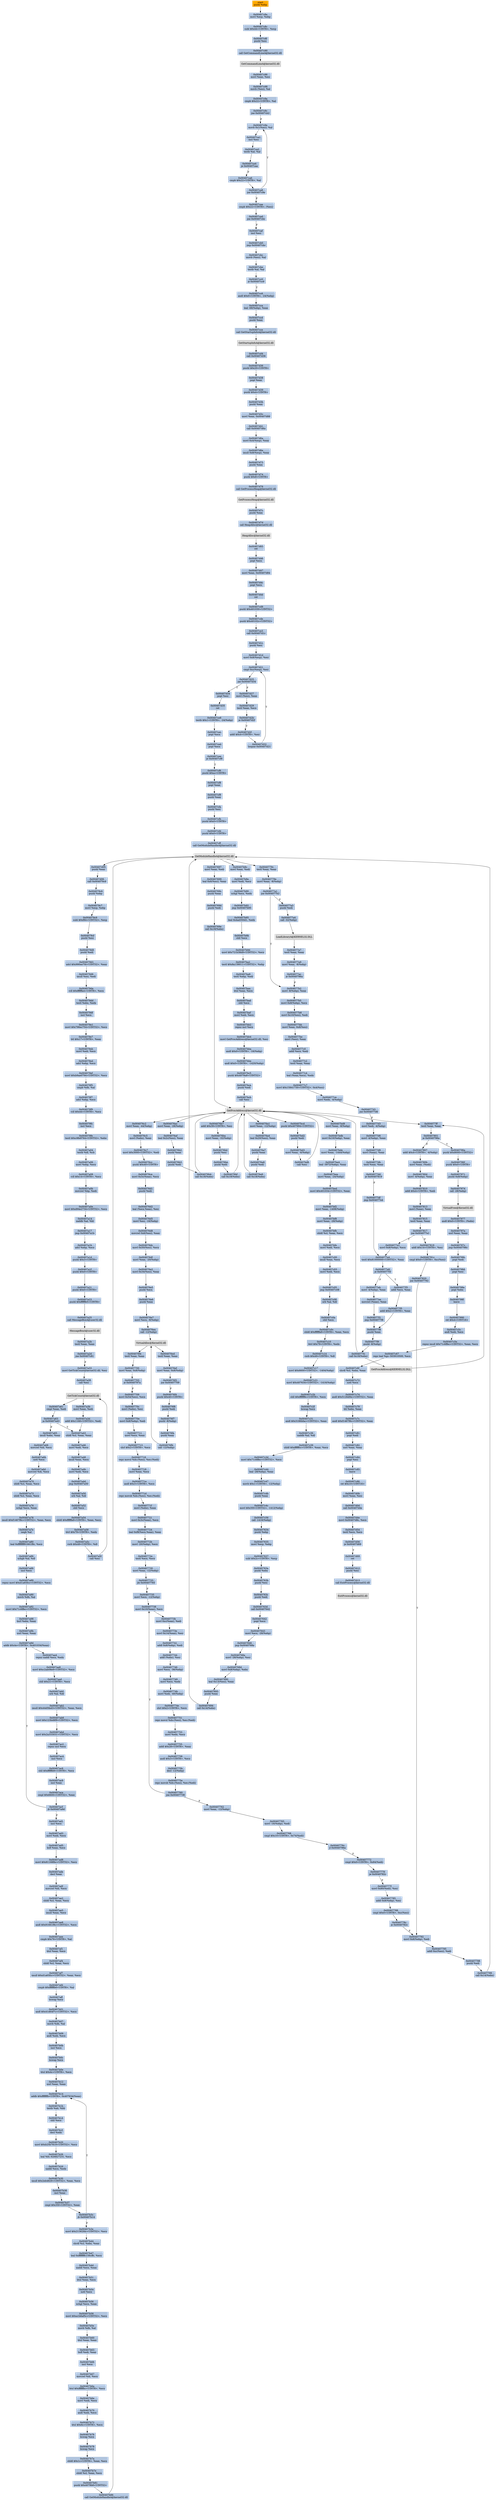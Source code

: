 digraph G {
node[shape=rectangle,style=filled,fillcolor=lightsteelblue,color=lightsteelblue]
bgcolor="transparent"
a0x00407c89pushl_ebp[label="start\npushl %ebp",fillcolor="orange",color="lightgrey"];
a0x00407c8amovl_esp_ebp[label="0x00407c8a\nmovl %esp, %ebp"];
a0x00407c8csubl_0x44UINT8_esp[label="0x00407c8c\nsubl $0x44<UINT8>, %esp"];
a0x00407c8fpushl_esi[label="0x00407c8f\npushl %esi"];
a0x00407c90call_GetCommandLineA_kernel32_dll[label="0x00407c90\ncall GetCommandLineA@kernel32.dll"];
GetCommandLineA_kernel32_dll[label="GetCommandLineA@kernel32.dll",fillcolor="lightgrey",color="lightgrey"];
a0x00407c96movl_eax_esi[label="0x00407c96\nmovl %eax, %esi"];
a0x00407c98movb_esi__al[label="0x00407c98\nmovb (%esi), %al"];
a0x00407c9acmpb_0x22UINT8_al[label="0x00407c9a\ncmpb $0x22<UINT8>, %al"];
a0x00407c9cjne_0x00407cb2[label="0x00407c9c\njne 0x00407cb2"];
a0x00407c9emovb_0x1esi__al[label="0x00407c9e\nmovb 0x1(%esi), %al"];
a0x00407ca1incl_esi[label="0x00407ca1\nincl %esi"];
a0x00407ca2testb_al_al[label="0x00407ca2\ntestb %al, %al"];
a0x00407ca4je_0x00407caa[label="0x00407ca4\nje 0x00407caa"];
a0x00407ca6cmpb_0x22UINT8_al[label="0x00407ca6\ncmpb $0x22<UINT8>, %al"];
a0x00407ca8jne_0x00407c9e[label="0x00407ca8\njne 0x00407c9e"];
a0x00407caacmpb_0x22UINT8_esi_[label="0x00407caa\ncmpb $0x22<UINT8>, (%esi)"];
a0x00407cadjne_0x00407cbc[label="0x00407cad\njne 0x00407cbc"];
a0x00407cafincl_esi[label="0x00407caf\nincl %esi"];
a0x00407cb0jmp_0x00407cbc[label="0x00407cb0\njmp 0x00407cbc"];
a0x00407cbcmovb_esi__al[label="0x00407cbc\nmovb (%esi), %al"];
a0x00407cbetestb_al_al[label="0x00407cbe\ntestb %al, %al"];
a0x00407cc0je_0x00407cc6[label="0x00407cc0\nje 0x00407cc6"];
a0x00407cc6andl_0x0UINT8__24ebp_[label="0x00407cc6\nandl $0x0<UINT8>, -24(%ebp)"];
a0x00407ccaleal__68ebp__eax[label="0x00407cca\nleal -68(%ebp), %eax"];
a0x00407ccdpushl_eax[label="0x00407ccd\npushl %eax"];
a0x00407ccecall_GetStartupInfoA_kernel32_dll[label="0x00407cce\ncall GetStartupInfoA@kernel32.dll"];
GetStartupInfoA_kernel32_dll[label="GetStartupInfoA@kernel32.dll",fillcolor="lightgrey",color="lightgrey"];
a0x00407cd4call_0x00407d36[label="0x00407cd4\ncall 0x00407d36"];
a0x00407d36pushl_0x20UINT8[label="0x00407d36\npushl $0x20<UINT8>"];
a0x00407d38popl_eax[label="0x00407d38\npopl %eax"];
a0x00407d39pushl_0x4UINT8[label="0x00407d39\npushl $0x4<UINT8>"];
a0x00407d3bpushl_eax[label="0x00407d3b\npushl %eax"];
a0x00407d3cmovl_eax_0x00407d88[label="0x00407d3c\nmovl %eax, 0x00407d88"];
a0x00407d41call_0x00407d6a[label="0x00407d41\ncall 0x00407d6a"];
a0x00407d6amovl_0x4esp__eax[label="0x00407d6a\nmovl 0x4(%esp), %eax"];
a0x00407d6eimull_0x8esp__eax[label="0x00407d6e\nimull 0x8(%esp), %eax"];
a0x00407d73pushl_eax[label="0x00407d73\npushl %eax"];
a0x00407d74pushl_0x8UINT8[label="0x00407d74\npushl $0x8<UINT8>"];
a0x00407d76call_GetProcessHeap_kernel32_dll[label="0x00407d76\ncall GetProcessHeap@kernel32.dll"];
GetProcessHeap_kernel32_dll[label="GetProcessHeap@kernel32.dll",fillcolor="lightgrey",color="lightgrey"];
a0x00407d7cpushl_eax[label="0x00407d7c\npushl %eax"];
a0x00407d7dcall_HeapAlloc_kernel32_dll[label="0x00407d7d\ncall HeapAlloc@kernel32.dll"];
HeapAlloc_kernel32_dll[label="HeapAlloc@kernel32.dll",fillcolor="lightgrey",color="lightgrey"];
a0x00407d83ret[label="0x00407d83\nret"];
a0x00407d46popl_ecx[label="0x00407d46\npopl %ecx"];
a0x00407d47movl_eax_0x00407d84[label="0x00407d47\nmovl %eax, 0x00407d84"];
a0x00407d4cpopl_ecx[label="0x00407d4c\npopl %ecx"];
a0x00407d4dret[label="0x00407d4d\nret"];
a0x00407cd9pushl_0x401030UINT32[label="0x00407cd9\npushl $0x401030<UINT32>"];
a0x00407cdepushl_0x40102cUINT32[label="0x00407cde\npushl $0x40102c<UINT32>"];
a0x00407ce3call_0x00407d1c[label="0x00407ce3\ncall 0x00407d1c"];
a0x00407d1cpushl_esi[label="0x00407d1c\npushl %esi"];
a0x00407d1dmovl_0x8esp__esi[label="0x00407d1d\nmovl 0x8(%esp), %esi"];
a0x00407d21cmpl_0xcesp__esi[label="0x00407d21\ncmpl 0xc(%esp), %esi"];
a0x00407d25jae_0x00407d34[label="0x00407d25\njae 0x00407d34"];
a0x00407d27movl_esi__eax[label="0x00407d27\nmovl (%esi), %eax"];
a0x00407d29testl_eax_ecx[label="0x00407d29\ntestl %eax, %ecx"];
a0x00407d2bje_0x00407d2f[label="0x00407d2b\nje 0x00407d2f"];
a0x00407d2faddl_0x4UINT8_esi[label="0x00407d2f\naddl $0x4<UINT8>, %esi"];
a0x00407d32loopne_0x00407d21[label="0x00407d32\nloopne 0x00407d21"];
a0x00407d34popl_esi[label="0x00407d34\npopl %esi"];
a0x00407d35ret[label="0x00407d35\nret"];
a0x00407ce8testb_0x1UINT8__24ebp_[label="0x00407ce8\ntestb $0x1<UINT8>, -24(%ebp)"];
a0x00407cecpopl_ecx[label="0x00407cec\npopl %ecx"];
a0x00407cedpopl_ecx[label="0x00407ced\npopl %ecx"];
a0x00407ceeje_0x00407cf6[label="0x00407cee\nje 0x00407cf6"];
a0x00407cf6pushl_0xaUINT8[label="0x00407cf6\npushl $0xa<UINT8>"];
a0x00407cf8popl_eax[label="0x00407cf8\npopl %eax"];
a0x00407cf9pushl_eax[label="0x00407cf9\npushl %eax"];
a0x00407cfapushl_esi[label="0x00407cfa\npushl %esi"];
a0x00407cfbpushl_0x0UINT8[label="0x00407cfb\npushl $0x0<UINT8>"];
a0x00407cfdpushl_0x0UINT8[label="0x00407cfd\npushl $0x0<UINT8>"];
a0x00407cffcall_GetModuleHandleA_kernel32_dll[label="0x00407cff\ncall GetModuleHandleA@kernel32.dll"];
GetModuleHandleA_kernel32_dll[label="GetModuleHandleA@kernel32.dll",fillcolor="lightgrey",color="lightgrey"];
a0x00407d05pushl_eax[label="0x00407d05\npushl %eax"];
a0x00407d06call_0x004079c6[label="0x00407d06\ncall 0x004079c6"];
a0x004079c6pushl_ebp[label="0x004079c6\npushl %ebp"];
a0x004079c7movl_esp_ebp[label="0x004079c7\nmovl %esp, %ebp"];
a0x004079c9subl_0xf84UINT32_esp[label="0x004079c9\nsubl $0xf84<UINT32>, %esp"];
a0x004079cfpushl_esi[label="0x004079cf\npushl %esi"];
a0x004079d0pushl_edi[label="0x004079d0\npushl %edi"];
a0x004079d1adcl_0x990ee7f4UINT32_eax[label="0x004079d1\nadcl $0x990ee7f4<UINT32>, %eax"];
a0x004079d6imull_esi_edi[label="0x004079d6\nimull %esi, %edi"];
a0x004079darcll_0xffffffa4UINT8_ecx[label="0x004079da\nrcll $0xffffffa4<UINT8>, %ecx"];
a0x004079ddtestl_ebx_edx[label="0x004079dd\ntestl %ebx, %edx"];
a0x004079dfincl_ecx[label="0x004079df\nincl %ecx"];
a0x004079e1movl_0x796ec754UINT32_ecx[label="0x004079e1\nmovl $0x796ec754<UINT32>, %ecx"];
a0x004079e7btl_0x17UINT8_eax[label="0x004079e7\nbtl $0x17<UINT8>, %eax"];
a0x004079ebmovl_edi_ecx[label="0x004079eb\nmovl %edi, %ecx"];
a0x004079edadcl_ebp_ecx[label="0x004079ed\nadcl %ebp, %ecx"];
a0x004079efmovl_0xb9ae0794UINT32_ecx[label="0x004079ef\nmovl $0xb9ae0794<UINT32>, %ecx"];
a0x004079f5cmpb_dh_al[label="0x004079f5\ncmpb %dh, %al"];
a0x004079f7adcl_ebp_ecx[label="0x004079f7\nadcl %ebp, %ecx"];
a0x004079f9rcll_0x44UINT8_ecx[label="0x004079f9\nrcll $0x44<UINT8>, %ecx"];
a0x004079fcincl_ecx[label="0x004079fc\nincl %ecx"];
a0x004079fetestl_0xc9fe9764UINT32_ebx[label="0x004079fe\ntestl $0xc9fe9764<UINT32>, %ebx"];
a0x00407a04testb_dl_ch[label="0x00407a04\ntestb %dl, %ch"];
a0x00407a06movl_ebp_ecx[label="0x00407a06\nmovl %ebp, %ecx"];
a0x00407a08rcll_0x14UINT8_ecx[label="0x00407a08\nrcll $0x14<UINT8>, %ecx"];
a0x00407a0bmovzwl_bp_edi[label="0x00407a0b\nmovzwl %bp, %edi"];
a0x00407a0emovl_0xd94e2734UINT32_ecx[label="0x00407a0e\nmovl $0xd94e2734<UINT32>, %ecx"];
a0x00407a14xaddb_al_bl[label="0x00407a14\nxaddb %al, %bl"];
a0x00407a17jmp_0x00407a1b[label="0x00407a17\njmp 0x00407a1b"];
a0x00407a1badcl_ebp_ecx[label="0x00407a1b\nadcl %ebp, %ecx"];
a0x00407a1dpushl_0x3UINT8[label="0x00407a1d\npushl $0x3<UINT8>"];
a0x00407a1fpushl_0x0UINT8[label="0x00407a1f\npushl $0x0<UINT8>"];
a0x00407a21pushl_0x0UINT8[label="0x00407a21\npushl $0x0<UINT8>"];
a0x00407a23pushl_0xffffffe5UINT8[label="0x00407a23\npushl $0xffffffe5<UINT8>"];
a0x00407a25call_MessageBoxA_user32_dll[label="0x00407a25\ncall MessageBoxA@user32.dll"];
MessageBoxA_user32_dll[label="MessageBoxA@user32.dll",fillcolor="lightgrey",color="lightgrey"];
a0x00407a2btestl_eax_eax[label="0x00407a2b\ntestl %eax, %eax"];
a0x00407a2djne_0x00407c81[label="0x00407a2d\njne 0x00407c81"];
a0x00407a33movl_GetTickCount_kernel32_dll_esi[label="0x00407a33\nmovl GetTickCount@kernel32.dll, %esi"];
a0x00407a39call_esi[label="0x00407a39\ncall %esi"];
GetTickCount_kernel32_dll[label="GetTickCount@kernel32.dll",fillcolor="lightgrey",color="lightgrey"];
a0x00407a3bmovl_eax_edi[label="0x00407a3b\nmovl %eax, %edi"];
a0x00407a3daddl_0x1168UINT32_edi[label="0x00407a3d\naddl $0x1168<UINT32>, %edi"];
a0x00407a43shldl_cl_eax_eax[label="0x00407a43\nshldl %cl, %eax, %eax"];
a0x00407a46movl_edi_ecx[label="0x00407a46\nmovl %edi, %ecx"];
a0x00407a48imull_eax_ecx[label="0x00407a48\nimull %eax, %ecx"];
a0x00407a4bmovl_edi_ecx[label="0x00407a4b\nmovl %edi, %ecx"];
a0x00407a4djmp_0x00407a50[label="0x00407a4d\njmp 0x00407a50"];
a0x00407a50orb_al_dl[label="0x00407a50\norb %al, %dl"];
a0x00407a52shll_ecx[label="0x00407a52\nshll %ecx"];
a0x00407a54shldl_0xffffffa9UINT8_eax_ecx[label="0x00407a54\nshldl $0xffffffa9<UINT8>, %eax, %ecx"];
a0x00407a58btrl_0x79UINT8_edx[label="0x00407a58\nbtrl $0x79<UINT8>, %edx"];
a0x00407a5crorb_0x49UINT8_dl[label="0x00407a5c\nrorb $0x49<UINT8>, %dl"];
a0x00407a5fcall_esi[label="0x00407a5f\ncall %esi"];
a0x00407a61cmpl_eax_edi[label="0x00407a61\ncmpl %eax, %edi"];
a0x00407a63ja_0x00407a43[label="0x00407a63\nja 0x00407a43"];
a0x00407a65imull_ebx_eax[label="0x00407a65\nimull %ebx, %eax"];
a0x00407a68movzwl_di_ecx[label="0x00407a68\nmovzwl %di, %ecx"];
a0x00407a6bnotl_ecx[label="0x00407a6b\nnotl %ecx"];
a0x00407a6dmovzwl_di_ecx[label="0x00407a6d\nmovzwl %di, %ecx"];
a0x00407a70shldl_cl_eax_ecx[label="0x00407a70\nshldl %cl, %eax, %ecx"];
a0x00407a73shldl_cl_eax_ecx[label="0x00407a73\nshldl %cl, %eax, %ecx"];
a0x00407a76xchgl_ecx_eax[label="0x00407a76\nxchgl %ecx, %eax"];
a0x00407a78imull_0xf1467f6cUINT32_eax_ecx[label="0x00407a78\nimull $0xf1467f6c<UINT32>, %eax, %ecx"];
a0x00407a7enegb_al[label="0x00407a7e\nnegb %al"];
a0x00407a80leal_0xffffffff91661f8c_ecx[label="0x00407a80\nleal 0xffffffff91661f8c, %ecx"];
a0x00407a86xchgb_al_dl[label="0x00407a86\nxchgb %al, %dl"];
a0x00407a88incl_ecx[label="0x00407a88\nincl %ecx"];
a0x00407a89repnz_movl_0xd1a65fccUINT32_ecx[label="0x00407a89\nrepnz movl $0xd1a65fcc<UINT32>, %ecx"];
a0x00407a90movb_dh_al[label="0x00407a90\nmovb %dh, %al"];
a0x00407a92movl_0x71c6ffecUINT32_ecx[label="0x00407a92\nmovl $0x71c6ffec<UINT32>, %ecx"];
a0x00407a98bsrl_ebx_eax[label="0x00407a98\nbsrl %ebx, %eax"];
a0x00407a9bxorl_eax_eax[label="0x00407a9b\nxorl %eax, %eax"];
a0x00407a9daddb_0x4eUINT8_0x401034eax_[label="0x00407a9d\naddb $0x4e<UINT8>, 0x401034(%eax)"];
a0x00407aa4repnz_xaddl_ecx_edx[label="0x00407aa4\nrepnz xaddl %ecx, %edx"];
a0x00407aa8movl_0xc2ab08e9UINT32_ecx[label="0x00407aa8\nmovl $0xc2ab08e9<UINT32>, %ecx"];
a0x00407aadshll_0x21UINT8_ecx[label="0x00407aad\nshll $0x21<UINT8>, %ecx"];
a0x00407ab0orb_al_dl[label="0x00407ab0\norb %al, %dl"];
a0x00407ab2imull_0x44d5fa43UINT32_eax_ecx[label="0x00407ab2\nimull $0x44d5fa43<UINT32>, %eax, %ecx"];
a0x00407ab8movl_0x123bd8f9UINT32_ecx[label="0x00407ab8\nmovl $0x123bd8f9<UINT32>, %ecx"];
a0x00407abdmovl_0x2a333031UINT32_ecx[label="0x00407abd\nmovl $0x2a333031<UINT32>, %ecx"];
a0x00407ac2repnz_incl_ecx[label="0x00407ac2\nrepnz incl %ecx"];
a0x00407ac4incl_ecx[label="0x00407ac4\nincl %ecx"];
a0x00407ac6shll_0xffffffd9UINT8_ecx[label="0x00407ac6\nshll $0xffffffd9<UINT8>, %ecx"];
a0x00407ac9incl_eax[label="0x00407ac9\nincl %eax"];
a0x00407acacmpl_0x6600UINT32_eax[label="0x00407aca\ncmpl $0x6600<UINT32>, %eax"];
a0x00407acfjb_0x00407a9d[label="0x00407acf\njb 0x00407a9d"];
a0x00407ad1incl_ecx[label="0x00407ad1\nincl %ecx"];
a0x00407ad3movl_edi_ecx[label="0x00407ad3\nmovl %edi, %ecx"];
a0x00407ad5bsfl_eax_ecx[label="0x00407ad5\nbsfl %eax, %ecx"];
a0x00407ad8movl_0x81168fbcUINT32_ecx[label="0x00407ad8\nmovl $0x81168fbc<UINT32>, %ecx"];
a0x00407adedecl_eax[label="0x00407ade\ndecl %eax"];
a0x00407adfmovzwl_di_ecx[label="0x00407adf\nmovzwl %di, %ecx"];
a0x00407ae2shldl_cl_eax_ecx[label="0x00407ae2\nshldl %cl, %eax, %ecx"];
a0x00407ae5imull_eax_ecx[label="0x00407ae5\nimull %eax, %ecx"];
a0x00407ae8andl_0x91661f8cUINT32_ecx[label="0x00407ae8\nandl $0x91661f8c<UINT32>, %ecx"];
a0x00407aeecmpb_0x76UINT8_al[label="0x00407aee\ncmpb $0x76<UINT8>, %al"];
a0x00407af1btsl_eax_ecx[label="0x00407af1\nbtsl %eax, %ecx"];
a0x00407af4shldl_cl_eax_ecx[label="0x00407af4\nshldl %cl, %eax, %ecx"];
a0x00407af7imull_0xd1a65fccUINT32_eax_ecx[label="0x00407af7\nimull $0xd1a65fcc<UINT32>, %eax, %ecx"];
a0x00407afdcmpb_0xffffffb6UINT8_al[label="0x00407afd\ncmpb $0xffffffb6<UINT8>, %al"];
a0x00407affbswap_ecx[label="0x00407aff\nbswap %ecx"];
a0x00407b01andl_0x41d64f7cUINT32_ecx[label="0x00407b01\nandl $0x41d64f7c<UINT32>, %ecx"];
a0x00407b07movb_dh_al[label="0x00407b07\nmovb %dh, %al"];
a0x00407b09andl_edi_ecx[label="0x00407b09\nandl %edi, %ecx"];
a0x00407b0bincl_ecx[label="0x00407b0b\nincl %ecx"];
a0x00407b0cbswap_ecx[label="0x00407b0c\nbswap %ecx"];
a0x00407b0ebtsl_0x4cUINT8_ecx[label="0x00407b0e\nbtsl $0x4c<UINT8>, %ecx"];
a0x00407b12xorl_eax_eax[label="0x00407b12\nxorl %eax, %eax"];
a0x00407b14addb_0xfffffffbUINT8_0x407634eax_[label="0x00407b14\naddb $0xfffffffb<UINT8>, 0x407634(%eax)"];
a0x00407b1btestb_ah_bh[label="0x00407b1b\ntestb %ah, %bh"];
a0x00407b1dshll_ecx[label="0x00407b1d\nshll %ecx"];
a0x00407b1fdecl_edx[label="0x00407b1f\ndecl %edx"];
a0x00407b20movl_0xb25b7819UINT32_ecx[label="0x00407b20\nmovl $0xb25b7819<UINT32>, %ecx"];
a0x00407b26leal_fs__626827231_ecx[label="0x00407b26\nleal %fs:-626827231, %ecx"];
a0x00407b2dxaddl_ecx_edx[label="0x00407b2d\nxaddl %ecx, %edx"];
a0x00407b30imull_0x2eb4829UINT32_eax_ecx[label="0x00407b30\nimull $0x2eb4829<UINT32>, %eax, %ecx"];
a0x00407b36incl_eax[label="0x00407b36\nincl %eax"];
a0x00407b37cmpl_0x35fUINT32_eax[label="0x00407b37\ncmpl $0x35f<UINT32>, %eax"];
a0x00407b3cjb_0x00407b14[label="0x00407b3c\njb 0x00407b14"];
a0x00407b3emovl_0x21362fdcUINT32_ecx[label="0x00407b3e\nmovl $0x21362fdc<UINT32>, %ecx"];
a0x00407b44shrdl_cl_ebx_eax[label="0x00407b44\nshrdl %cl, %ebx, %eax"];
a0x00407b47leal_0xffffffffc156cffc_ecx[label="0x00407b47\nleal 0xffffffffc156cffc, %ecx"];
a0x00407b4dxaddl_ecx_eax[label="0x00407b4d\nxaddl %ecx, %eax"];
a0x00407b51btsl_eax_ecx[label="0x00407b51\nbtsl %eax, %ecx"];
a0x00407b54notl_ecx[label="0x00407b54\nnotl %ecx"];
a0x00407b56xchgl_ecx_eax[label="0x00407b56\nxchgl %ecx, %eax"];
a0x00407b58movl_0xa1b6af5cUINT32_ecx[label="0x00407b58\nmovl $0xa1b6af5c<UINT32>, %ecx"];
a0x00407b5emovb_dh_al[label="0x00407b5e\nmovb %dh, %al"];
a0x00407b60btsl_eax_eax[label="0x00407b60\nbtsl %eax, %eax"];
a0x00407b63bsfl_edi_eax[label="0x00407b63\nbsfl %edi, %eax"];
a0x00407b66incl_ecx[label="0x00407b66\nincl %ecx"];
a0x00407b67movzwl_di_ecx[label="0x00407b67\nmovzwl %di, %ecx"];
a0x00407b6abtsl_0xffffffbcUINT8_ecx[label="0x00407b6a\nbtsl $0xffffffbc<UINT8>, %ecx"];
a0x00407b6emovl_edi_ecx[label="0x00407b6e\nmovl %edi, %ecx"];
a0x00407b70andl_edi_ecx[label="0x00407b70\nandl %edi, %ecx"];
a0x00407b72btsl_0x6cUINT8_ecx[label="0x00407b72\nbtsl $0x6c<UINT8>, %ecx"];
a0x00407b76bswap_ecx[label="0x00407b76\nbswap %ecx"];
a0x00407b78bswap_ecx[label="0x00407b78\nbswap %ecx"];
a0x00407b7ashldl_0x1cUINT8_eax_ecx[label="0x00407b7a\nshldl $0x1c<UINT8>, %eax, %ecx"];
a0x00407b7eshldl_cl_eax_ecx[label="0x00407b7e\nshldl %cl, %eax, %ecx"];
a0x00407b81pushl_0x4079b8UINT32[label="0x00407b81\npushl $0x4079b8<UINT32>"];
a0x00407b86call_GetModuleHandleA_kernel32_dll[label="0x00407b86\ncall GetModuleHandleA@kernel32.dll"];
a0x00407b8cmovl_eax_edi[label="0x00407b8c\nmovl %eax, %edi"];
a0x00407b8emovl_edi_ecx[label="0x00407b8e\nmovl %edi, %ecx"];
a0x00407b90xchgl_ecx_edx[label="0x00407b90\nxchgl %ecx, %edx"];
a0x00407b92jmp_0x00407b95[label="0x00407b92\njmp 0x00407b95"];
a0x00407b95leal_0x4ad350d1_edx[label="0x00407b95\nleal 0x4ad350d1, %edx"];
a0x00407b9bshll_ecx[label="0x00407b9b\nshll %ecx"];
a0x00407b9dmovl_0x721b38d9UINT32_ecx[label="0x00407b9d\nmovl $0x721b38d9<UINT32>, %ecx"];
a0x00407ba2testl_0x8a139011UINT32_ebp[label="0x00407ba2\ntestl $0x8a139011<UINT32>, %ebp"];
a0x00407ba8testl_ebp_edi[label="0x00407ba8\ntestl %ebp, %edi"];
a0x00407baabtsl_eax_ecx[label="0x00407baa\nbtsl %eax, %ecx"];
a0x00407badshll_ecx[label="0x00407bad\nshll %ecx"];
a0x00407bafmovl_edi_ecx[label="0x00407baf\nmovl %edi, %ecx"];
a0x00407bb2repnz_incl_ecx[label="0x00407bb2\nrepnz incl %ecx"];
a0x00407bb4movl_GetProcAddress_kernel32_dll_esi[label="0x00407bb4\nmovl GetProcAddress@kernel32.dll, %esi"];
a0x00407bbaandl_0x0UINT8__16ebp_[label="0x00407bba\nandl $0x0<UINT8>, -16(%ebp)"];
a0x00407bbeandl_0x0UINT8__1420ebp_[label="0x00407bbe\nandl $0x0<UINT8>, -1420(%ebp)"];
a0x00407bc5pushl_0x4079a8UINT32[label="0x00407bc5\npushl $0x4079a8<UINT32>"];
a0x00407bcapushl_edi[label="0x00407bca\npushl %edi"];
a0x00407bcbcall_esi[label="0x00407bcb\ncall %esi"];
GetProcAddress_kernel32_dll[label="GetProcAddress@kernel32.dll",fillcolor="lightgrey",color="lightgrey"];
a0x00407bcdpushl_0x407994UINT32[label="0x00407bcd\npushl $0x407994<UINT32>"];
a0x00407bd2pushl_edi[label="0x00407bd2\npushl %edi"];
a0x00407bd3movl_eax__4ebp_[label="0x00407bd3\nmovl %eax, -4(%ebp)"];
a0x00407bd6call_esi[label="0x00407bd6\ncall %esi"];
a0x00407bd8movl_eax__8ebp_[label="0x00407bd8\nmovl %eax, -8(%ebp)"];
a0x00407bdbmovl_0x10ebp__eax[label="0x00407bdb\nmovl 0x10(%ebp), %eax"];
a0x00407bdemovl_eax__1444ebp_[label="0x00407bde\nmovl %eax, -1444(%ebp)"];
a0x00407be4leal__3972ebp__eax[label="0x00407be4\nleal -3972(%ebp), %eax"];
a0x00407beamovl_eax__24ebp_[label="0x00407bea\nmovl %eax, -24(%ebp)"];
a0x00407bedmovl_0x401034UINT32_eax[label="0x00407bed\nmovl $0x401034<UINT32>, %eax"];
a0x00407bf2movl_eax__1408ebp_[label="0x00407bf2\nmovl %eax, -1408(%ebp)"];
a0x00407bf8movl_eax__28ebp_[label="0x00407bf8\nmovl %eax, -28(%ebp)"];
a0x00407bfbshldl_cl_eax_ecx[label="0x00407bfb\nshldl %cl, %eax, %ecx"];
a0x00407bfemovl_edi_ecx[label="0x00407bfe\nmovl %edi, %ecx"];
a0x00407c00imull_eax_ecx[label="0x00407c00\nimull %eax, %ecx"];
a0x00407c03movl_edi_ecx[label="0x00407c03\nmovl %edi, %ecx"];
a0x00407c05jmp_0x00407c08[label="0x00407c05\njmp 0x00407c08"];
a0x00407c08orb_al_dl[label="0x00407c08\norb %al, %dl"];
a0x00407c0ashll_ecx[label="0x00407c0a\nshll %ecx"];
a0x00407c0cshldl_0xffffffa9UINT8_eax_ecx[label="0x00407c0c\nshldl $0xffffffa9<UINT8>, %eax, %ecx"];
a0x00407c10btrl_0x79UINT8_edx[label="0x00407c10\nbtrl $0x79<UINT8>, %edx"];
a0x00407c14rorb_0x49UINT8_dl[label="0x00407c14\nrorb $0x49<UINT8>, %dl"];
a0x00407c17movl_0x6600UINT32__1404ebp_[label="0x00407c17\nmovl $0x6600<UINT32>, -1404(%ebp)"];
a0x00407c21movl_0x407634UINT32__1416ebp_[label="0x00407c21\nmovl $0x407634<UINT32>, -1416(%ebp)"];
a0x00407c2bshll_0xffffff8cUINT8_ecx[label="0x00407c2b\nshll $0xffffff8c<UINT8>, %ecx"];
a0x00407c2fbswap_ecx[label="0x00407c2f\nbswap %ecx"];
a0x00407c31andl_0x3186bfacUINT32_eax[label="0x00407c31\nandl $0x3186bfac<UINT32>, %eax"];
a0x00407c36xaddb_al_dl[label="0x00407c36\nxaddb %al, %dl"];
a0x00407c39shldl_0xffffffccUINT8_eax_ecx[label="0x00407c39\nshldl $0xffffffcc<UINT8>, %eax, %ecx"];
a0x00407c3dmovl_0x71c6ffecUINT32_ecx[label="0x00407c3d\nmovl $0x71c6ffec<UINT32>, %ecx"];
a0x00407c44leal__28ebp__eax[label="0x00407c44\nleal -28(%ebp), %eax"];
a0x00407c47movb_0x1UINT8__12ebp_[label="0x00407c47\nmovb $0x1<UINT8>, -12(%ebp)"];
a0x00407c4bpushl_eax[label="0x00407c4b\npushl %eax"];
a0x00407c4cmovl_0x35fUINT32__1412ebp_[label="0x00407c4c\nmovl $0x35f<UINT32>, -1412(%ebp)"];
a0x00407c56call__1416ebp_[label="0x00407c56\ncall -1416(%ebp)"];
a0x00407634pushl_ebp[label="0x00407634\npushl %ebp"];
a0x00407635movl_esp_ebp[label="0x00407635\nmovl %esp, %ebp"];
a0x00407637subl_0x2cUINT8_esp[label="0x00407637\nsubl $0x2c<UINT8>, %esp"];
a0x0040763apushl_ebx[label="0x0040763a\npushl %ebx"];
a0x0040763bpushl_esi[label="0x0040763b\npushl %esi"];
a0x0040763cpushl_edi[label="0x0040763c\npushl %edi"];
a0x0040763dcall_0x00407642[label="0x0040763d\ncall 0x00407642"];
a0x00407642popl_ecx[label="0x00407642\npopl %ecx"];
a0x00407643movl_ecx__28ebp_[label="0x00407643\nmovl %ecx, -28(%ebp)"];
a0x00407646jmp_0x0040768a[label="0x00407646\njmp 0x0040768a"];
a0x0040768amovl__28ebp__esi[label="0x0040768a\nmovl -28(%ebp), %esi"];
a0x0040768dmovl_0x8ebp__ebx[label="0x0040768d\nmovl 0x8(%ebp), %ebx"];
a0x00407690leal_0x13esi__eax[label="0x00407690\nleal 0x13(%esi), %eax"];
a0x00407693pushl_eax[label="0x00407693\npushl %eax"];
a0x00407694call_0x14ebx_[label="0x00407694\ncall 0x14(%ebx)"];
a0x00407697movl_eax_edi[label="0x00407697\nmovl %eax, %edi"];
a0x00407699leal_0x6esi__eax[label="0x00407699\nleal 0x6(%esi), %eax"];
a0x0040769cpushl_eax[label="0x0040769c\npushl %eax"];
a0x0040769dpushl_edi[label="0x0040769d\npushl %edi"];
a0x0040769ecall_0x18ebx_[label="0x0040769e\ncall 0x18(%ebx)"];
a0x004076a1movl_eax__12ebp_[label="0x004076a1\nmovl %eax, -12(%ebp)"];
a0x004076a4leal_0x20esi__eax[label="0x004076a4\nleal 0x20(%esi), %eax"];
a0x004076a7pushl_eax[label="0x004076a7\npushl %eax"];
a0x004076a8pushl_edi[label="0x004076a8\npushl %edi"];
a0x004076a9call_0x18ebx_[label="0x004076a9\ncall 0x18(%ebx)"];
a0x004076acmovl_eax__28ebp_[label="0x004076ac\nmovl %eax, -28(%ebp)"];
a0x004076afleal_0x2cesi__eax[label="0x004076af\nleal 0x2c(%esi), %eax"];
a0x004076b2pushl_eax[label="0x004076b2\npushl %eax"];
a0x004076b3pushl_edi[label="0x004076b3\npushl %edi"];
a0x004076b4call_0x18ebx_[label="0x004076b4\ncall 0x18(%ebx)"];
a0x004076b7addl_0x39UINT8_esi[label="0x004076b7\naddl $0x39<UINT8>, %esi"];
a0x004076bamovl_eax__32ebp_[label="0x004076ba\nmovl %eax, -32(%ebp)"];
a0x004076bdpushl_esi[label="0x004076bd\npushl %esi"];
a0x004076bepushl_edi[label="0x004076be\npushl %edi"];
a0x004076bfcall_0x18ebx_[label="0x004076bf\ncall 0x18(%ebx)"];
a0x004076c2movl_eax__44ebp_[label="0x004076c2\nmovl %eax, -44(%ebp)"];
a0x004076c5movl_ebx__eax[label="0x004076c5\nmovl (%ebx), %eax"];
a0x004076c7movl_0x3000UINT32_edi[label="0x004076c7\nmovl $0x3000<UINT32>, %edi"];
a0x004076ccpushl_0x40UINT8[label="0x004076cc\npushl $0x40<UINT8>"];
a0x004076cemovl_0x3ceax__ecx[label="0x004076ce\nmovl 0x3c(%eax), %ecx"];
a0x004076d1pushl_edi[label="0x004076d1\npushl %edi"];
a0x004076d2leal_ecxeax__esi[label="0x004076d2\nleal (%ecx,%eax), %esi"];
a0x004076d5movl_esi__16ebp_[label="0x004076d5\nmovl %esi, -16(%ebp)"];
a0x004076d8movzwl_0x6esi__eax[label="0x004076d8\nmovzwl 0x6(%esi), %eax"];
a0x004076dcmovl_0x50esi__ecx[label="0x004076dc\nmovl 0x50(%esi), %ecx"];
a0x004076dfmovl_eax__20ebp_[label="0x004076df\nmovl %eax, -20(%ebp)"];
a0x004076e2movl_0x34esi__eax[label="0x004076e2\nmovl 0x34(%esi), %eax"];
a0x004076e5pushl_ecx[label="0x004076e5\npushl %ecx"];
a0x004076e6pushl_eax[label="0x004076e6\npushl %eax"];
a0x004076e7movl_ecx__8ebp_[label="0x004076e7\nmovl %ecx, -8(%ebp)"];
a0x004076eacall__12ebp_[label="0x004076ea\ncall -12(%ebp)"];
VirtualAlloc_Kernel32_dll[label="VirtualAlloc@Kernel32.dll",fillcolor="lightgrey",color="lightgrey"];
a0x004076edtestl_eax_eax[label="0x004076ed\ntestl %eax, %eax"];
a0x004076efmovl_eax_0x8ebp_[label="0x004076ef\nmovl %eax, 0x8(%ebp)"];
a0x004076f2jne_0x00407709[label="0x004076f2\njne 0x00407709"];
a0x004076f4pushl_0x40UINT8[label="0x004076f4\npushl $0x40<UINT8>"];
a0x004076f6pushl_edi[label="0x004076f6\npushl %edi"];
a0x004076f7pushl__8ebp_[label="0x004076f7\npushl -8(%ebp)"];
a0x004076fapushl_eax[label="0x004076fa\npushl %eax"];
a0x004076fbcall__12ebp_[label="0x004076fb\ncall -12(%ebp)"];
a0x004076fetestl_eax_eax[label="0x004076fe\ntestl %eax, %eax"];
a0x00407700movl_eax_0x8ebp_[label="0x00407700\nmovl %eax, 0x8(%ebp)"];
a0x00407703je_0x0040797a[label="0x00407703\nje 0x0040797a"];
a0x00407709movl_0x54esi__ecx[label="0x00407709\nmovl 0x54(%esi), %ecx"];
a0x0040770cmovl_ebx__esi[label="0x0040770c\nmovl (%ebx), %esi"];
a0x0040770emovl_0x8ebp__edi[label="0x0040770e\nmovl 0x8(%ebp), %edi"];
a0x00407711movl_ecx_eax[label="0x00407711\nmovl %ecx, %eax"];
a0x00407713shrl_0x2UINT8_ecx[label="0x00407713\nshrl $0x2<UINT8>, %ecx"];
a0x00407716repz_movsl_ds_esi__es_edi_[label="0x00407716\nrepz movsl %ds:(%esi), %es:(%edi)"];
a0x00407718movl_eax_ecx[label="0x00407718\nmovl %eax, %ecx"];
a0x0040771aandl_0x3UINT8_ecx[label="0x0040771a\nandl $0x3<UINT8>, %ecx"];
a0x0040771drepz_movsb_ds_esi__es_edi_[label="0x0040771d\nrepz movsb %ds:(%esi), %es:(%edi)"];
a0x0040771fmovl_ebx__eax[label="0x0040771f\nmovl (%ebx), %eax"];
a0x00407721movl_0x3ceax__ecx[label="0x00407721\nmovl 0x3c(%eax), %ecx"];
a0x00407724leal_0xf8ecxeax__eax[label="0x00407724\nleal 0xf8(%ecx,%eax), %eax"];
a0x0040772bmovl__20ebp__ecx[label="0x0040772b\nmovl -20(%ebp), %ecx"];
a0x0040772etestl_ecx_ecx[label="0x0040772e\ntestl %ecx, %ecx"];
a0x00407730movl_eax__12ebp_[label="0x00407730\nmovl %eax, -12(%ebp)"];
a0x00407733jle_0x00407765[label="0x00407733\njle 0x00407765"];
a0x00407735movl_ecx__12ebp_[label="0x00407735\nmovl %ecx, -12(%ebp)"];
a0x00407738movl_0x10eax__ecx[label="0x00407738\nmovl 0x10(%eax), %ecx"];
a0x0040773bmovl_0xceax__edi[label="0x0040773b\nmovl 0xc(%eax), %edi"];
a0x0040773emovl_0x14eax__esi[label="0x0040773e\nmovl 0x14(%eax), %esi"];
a0x00407741addl_0x8ebp__edi[label="0x00407741\naddl 0x8(%ebp), %edi"];
a0x00407744addl_ebx__esi[label="0x00407744\naddl (%ebx), %esi"];
a0x00407746movl_ecx__36ebp_[label="0x00407746\nmovl %ecx, -36(%ebp)"];
a0x00407749movl_ecx_edx[label="0x00407749\nmovl %ecx, %edx"];
a0x0040774bmovl_edi__40ebp_[label="0x0040774b\nmovl %edi, -40(%ebp)"];
a0x0040774eshrl_0x2UINT8_ecx[label="0x0040774e\nshrl $0x2<UINT8>, %ecx"];
a0x00407751repz_movsl_ds_esi__es_edi_[label="0x00407751\nrepz movsl %ds:(%esi), %es:(%edi)"];
a0x00407753movl_edx_ecx[label="0x00407753\nmovl %edx, %ecx"];
a0x00407755addl_0x28UINT8_eax[label="0x00407755\naddl $0x28<UINT8>, %eax"];
a0x00407758andl_0x3UINT8_ecx[label="0x00407758\nandl $0x3<UINT8>, %ecx"];
a0x0040775bdecl__12ebp_[label="0x0040775b\ndecl -12(%ebp)"];
a0x0040775erepz_movsb_ds_esi__es_edi_[label="0x0040775e\nrepz movsb %ds:(%esi), %es:(%edi)"];
a0x00407760jne_0x00407738[label="0x00407760\njne 0x00407738"];
a0x00407762movl_eax__12ebp_[label="0x00407762\nmovl %eax, -12(%ebp)"];
a0x00407765movl__16ebp__edi[label="0x00407765\nmovl -16(%ebp), %edi"];
a0x00407768cmpl_0x10UINT8_0x74edi_[label="0x00407768\ncmpl $0x10<UINT8>, 0x74(%edi)"];
a0x0040776cjl_0x0040796a[label="0x0040776c\njl 0x0040796a"];
a0x00407772cmpl_0x0UINT8_0x84edi_[label="0x00407772\ncmpl $0x0<UINT8>, 0x84(%edi)"];
a0x00407779je_0x0040782c[label="0x00407779\nje 0x0040782c"];
a0x0040777fmovl_0x80edi__esi[label="0x0040777f\nmovl 0x80(%edi), %esi"];
a0x00407785addl_0x8ebp__esi[label="0x00407785\naddl 0x8(%ebp), %esi"];
a0x00407788cmpl_0x0UINT8_0xcesi_[label="0x00407788\ncmpl $0x0<UINT8>, 0xc(%esi)"];
a0x0040778cje_0x0040782c[label="0x0040778c\nje 0x0040782c"];
a0x00407792movl_0x8ebp__edi[label="0x00407792\nmovl 0x8(%ebp), %edi"];
a0x00407795addl_0xcesi__edi[label="0x00407795\naddl 0xc(%esi), %edi"];
a0x00407798pushl_edi[label="0x00407798\npushl %edi"];
a0x00407799call_0x14ebx_[label="0x00407799\ncall 0x14(%ebx)"];
a0x0040779ctestl_eax_eax[label="0x0040779c\ntestl %eax, %eax"];
a0x0040779emovl_eax__8ebp_[label="0x0040779e\nmovl %eax, -8(%ebp)"];
a0x004077a1jne_0x004077b2[label="0x004077a1\njne 0x004077b2"];
a0x004077b2movl__8ebp__eax[label="0x004077b2\nmovl -8(%ebp), %eax"];
a0x004077b5movl_0x8ebp__ecx[label="0x004077b5\nmovl 0x8(%ebp), %ecx"];
a0x004077b8movl_0x10esi__edi[label="0x004077b8\nmovl 0x10(%esi), %edi"];
a0x004077bbmovl_eax_0x8esi_[label="0x004077bb\nmovl %eax, 0x8(%esi)"];
a0x004077bemovl_esi__eax[label="0x004077be\nmovl (%esi), %eax"];
a0x004077c0addl_ecx_edi[label="0x004077c0\naddl %ecx, %edi"];
a0x004077c2testl_eax_eax[label="0x004077c2\ntestl %eax, %eax"];
a0x004077c4leal_eaxecx__edx[label="0x004077c4\nleal (%eax,%ecx), %edx"];
a0x004077c7movl_0x15841730UINT32_0x4esi_[label="0x004077c7\nmovl $0x15841730<UINT32>, 0x4(%esi)"];
a0x004077cemovl_edx__4ebp_[label="0x004077ce\nmovl %edx, -4(%ebp)"];
a0x004077d1jne_0x004077d6[label="0x004077d1\njne 0x004077d6"];
a0x004077d3movl_edi__4ebp_[label="0x004077d3\nmovl %edi, -4(%ebp)"];
a0x004077d6movl__4ebp__eax[label="0x004077d6\nmovl -4(%ebp), %eax"];
a0x004077d9movl_eax__eax[label="0x004077d9\nmovl (%eax), %eax"];
a0x004077dbtestl_eax_eax[label="0x004077db\ntestl %eax, %eax"];
a0x004077ddje_0x00407819[label="0x004077dd\nje 0x00407819"];
a0x004077dfjmp_0x004077e4[label="0x004077df\njmp 0x004077e4"];
a0x004077e4testl_0x81000000UINT32_eax[label="0x004077e4\ntestl $0x81000000<UINT32>, %eax"];
a0x004077e9je_0x004077f3[label="0x004077e9\nje 0x004077f3"];
a0x004077f3addl_ecx_eax[label="0x004077f3\naddl %ecx, %eax"];
a0x004077f5addl_0x2UINT8_eax[label="0x004077f5\naddl $0x2<UINT8>, %eax"];
a0x004077f8pushl_eax[label="0x004077f8\npushl %eax"];
a0x004077f9pushl__8ebp_[label="0x004077f9\npushl -8(%ebp)"];
a0x004077fccall_0x18ebx_[label="0x004077fc\ncall 0x18(%ebx)"];
a0x004077fftestl_eax_eax[label="0x004077ff\ntestl %eax, %eax"];
a0x00407801je_0x0040796a[label="0x00407801\nje 0x0040796a"];
a0x00407807addl_0x4UINT8__4ebp_[label="0x00407807\naddl $0x4<UINT8>, -4(%ebp)"];
a0x0040780bmovl_eax_edi_[label="0x0040780b\nmovl %eax, (%edi)"];
a0x0040780dmovl__4ebp__eax[label="0x0040780d\nmovl -4(%ebp), %eax"];
a0x00407810addl_0x4UINT8_edi[label="0x00407810\naddl $0x4<UINT8>, %edi"];
a0x00407813movl_eax__eax[label="0x00407813\nmovl (%eax), %eax"];
a0x00407815testl_eax_eax[label="0x00407815\ntestl %eax, %eax"];
a0x00407817jne_0x004077e1[label="0x00407817\njne 0x004077e1"];
a0x004077e1movl_0x8ebp__ecx[label="0x004077e1\nmovl 0x8(%ebp), %ecx"];
a0x00407819addl_0x14UINT8_esi[label="0x00407819\naddl $0x14<UINT8>, %esi"];
a0x0040781ccmpl_0x0UINT8_0xcesi_[label="0x0040781c\ncmpl $0x0<UINT8>, 0xc(%esi)"];
a0x00407820jne_0x00407792[label="0x00407820\njne 0x00407792"];
GetProcAddress_KERNEL32_DLL[label="GetProcAddress@KERNEL32.DLL",fillcolor="lightgrey",color="lightgrey"];
a0x004077a3pushl_edi[label="0x004077a3\npushl %edi"];
a0x004077a4call__32ebp_[label="0x004077a4\ncall -32(%ebp)"];
LoadLibraryA_KERNEL32_DLL[label="LoadLibraryA@KERNEL32.DLL",fillcolor="lightgrey",color="lightgrey"];
a0x004077a7testl_eax_eax[label="0x004077a7\ntestl %eax, %eax"];
a0x004077a9movl_eax__8ebp_[label="0x004077a9\nmovl %eax, -8(%ebp)"];
a0x004077acje_0x0040796a[label="0x004077ac\nje 0x0040796a"];
a0x004077ebmovl__4ebp__eax[label="0x004077eb\nmovl -4(%ebp), %eax"];
a0x004077eemovzwl_eax__eax[label="0x004077ee\nmovzwl (%eax), %eax"];
a0x004077f1jmp_0x004077f8[label="0x004077f1\njmp 0x004077f8"];
a0x0040796apushl_0x8000UINT32[label="0x0040796a\npushl $0x8000<UINT32>"];
a0x0040796fpushl_0x0UINT8[label="0x0040796f\npushl $0x0<UINT8>"];
a0x00407971pushl_0x8ebp_[label="0x00407971\npushl 0x8(%ebp)"];
a0x00407974call__28ebp_[label="0x00407974\ncall -28(%ebp)"];
VirtualFree_Kernel32_dll[label="VirtualFree@Kernel32.dll",fillcolor="lightgrey",color="lightgrey"];
a0x00407977andl_0x0UINT8_ebx_[label="0x00407977\nandl $0x0<UINT8>, (%ebx)"];
a0x0040797axorl_eax_eax[label="0x0040797a\nxorl %eax, %eax"];
a0x0040797cjmp_0x0040798c[label="0x0040797c\njmp 0x0040798c"];
a0x0040798cpopl_edi[label="0x0040798c\npopl %edi"];
a0x0040798dpopl_esi[label="0x0040798d\npopl %esi"];
a0x0040798epopl_ebx[label="0x0040798e\npopl %ebx"];
a0x0040798fleave_[label="0x0040798f\nleave "];
a0x00407990ret_0x4UINT16[label="0x00407990\nret $0x4<UINT16>"];
a0x00407c5candl_edi_ecx[label="0x00407c5c\nandl %edi, %ecx"];
a0x00407c5erepnz_imull_0x71c6ffecUINT32_eax_ecx[label="0x00407c5e\nrepnz imull $0x71c6ffec<UINT32>, %eax, %ecx"];
a0x00407c67repz_leal_gs__503910500_ecx[label="0x00407c67\nrepz leal %gs:-503910500, %ecx"];
a0x00407c6fshrdl_cl_ebx_eax[label="0x00407c6f\nshrdl %cl, %ebx, %eax"];
a0x00407c72notl_ecx[label="0x00407c72\nnotl %ecx"];
a0x00407c74andl_0x5126df4cUINT32_eax[label="0x00407c74\nandl $0x5126df4c<UINT32>, %eax"];
a0x00407c79btl_ebx_eax[label="0x00407c79\nbtl %ebx, %eax"];
a0x00407c7candl_0xf1467f6cUINT32_eax[label="0x00407c7c\nandl $0xf1467f6c<UINT32>, %eax"];
a0x00407c81popl_edi[label="0x00407c81\npopl %edi"];
a0x00407c82xorl_eax_eax[label="0x00407c82\nxorl %eax, %eax"];
a0x00407c84popl_esi[label="0x00407c84\npopl %esi"];
a0x00407c85leave_[label="0x00407c85\nleave "];
a0x00407c86ret_0x10UINT16[label="0x00407c86\nret $0x10<UINT16>"];
a0x00407d0bmovl_eax_esi[label="0x00407d0b\nmovl %eax, %esi"];
a0x00407d0dcall_0x00407d4e[label="0x00407d0d\ncall 0x00407d4e"];
a0x00407d4emovl_0x00407d8c_ecx[label="0x00407d4e\nmovl 0x00407d8c, %ecx"];
a0x00407d54testl_ecx_ecx[label="0x00407d54\ntestl %ecx, %ecx"];
a0x00407d56je_0x00407d69[label="0x00407d56\nje 0x00407d69"];
a0x00407d69ret[label="0x00407d69\nret"];
a0x00407d12pushl_esi[label="0x00407d12\npushl %esi"];
a0x00407d13call_ExitProcess_kernel32_dll[label="0x00407d13\ncall ExitProcess@kernel32.dll"];
ExitProcess_kernel32_dll[label="ExitProcess@kernel32.dll",fillcolor="lightgrey",color="lightgrey"];
a0x00407c89pushl_ebp -> a0x00407c8amovl_esp_ebp [color="#000000"];
a0x00407c8amovl_esp_ebp -> a0x00407c8csubl_0x44UINT8_esp [color="#000000"];
a0x00407c8csubl_0x44UINT8_esp -> a0x00407c8fpushl_esi [color="#000000"];
a0x00407c8fpushl_esi -> a0x00407c90call_GetCommandLineA_kernel32_dll [color="#000000"];
a0x00407c90call_GetCommandLineA_kernel32_dll -> GetCommandLineA_kernel32_dll [color="#000000"];
GetCommandLineA_kernel32_dll -> a0x00407c96movl_eax_esi [color="#000000"];
a0x00407c96movl_eax_esi -> a0x00407c98movb_esi__al [color="#000000"];
a0x00407c98movb_esi__al -> a0x00407c9acmpb_0x22UINT8_al [color="#000000"];
a0x00407c9acmpb_0x22UINT8_al -> a0x00407c9cjne_0x00407cb2 [color="#000000"];
a0x00407c9cjne_0x00407cb2 -> a0x00407c9emovb_0x1esi__al [color="#000000",label="F"];
a0x00407c9emovb_0x1esi__al -> a0x00407ca1incl_esi [color="#000000"];
a0x00407ca1incl_esi -> a0x00407ca2testb_al_al [color="#000000"];
a0x00407ca2testb_al_al -> a0x00407ca4je_0x00407caa [color="#000000"];
a0x00407ca4je_0x00407caa -> a0x00407ca6cmpb_0x22UINT8_al [color="#000000",label="F"];
a0x00407ca6cmpb_0x22UINT8_al -> a0x00407ca8jne_0x00407c9e [color="#000000"];
a0x00407ca8jne_0x00407c9e -> a0x00407c9emovb_0x1esi__al [color="#000000",label="T"];
a0x00407ca8jne_0x00407c9e -> a0x00407caacmpb_0x22UINT8_esi_ [color="#000000",label="F"];
a0x00407caacmpb_0x22UINT8_esi_ -> a0x00407cadjne_0x00407cbc [color="#000000"];
a0x00407cadjne_0x00407cbc -> a0x00407cafincl_esi [color="#000000",label="F"];
a0x00407cafincl_esi -> a0x00407cb0jmp_0x00407cbc [color="#000000"];
a0x00407cb0jmp_0x00407cbc -> a0x00407cbcmovb_esi__al [color="#000000"];
a0x00407cbcmovb_esi__al -> a0x00407cbetestb_al_al [color="#000000"];
a0x00407cbetestb_al_al -> a0x00407cc0je_0x00407cc6 [color="#000000"];
a0x00407cc0je_0x00407cc6 -> a0x00407cc6andl_0x0UINT8__24ebp_ [color="#000000",label="T"];
a0x00407cc6andl_0x0UINT8__24ebp_ -> a0x00407ccaleal__68ebp__eax [color="#000000"];
a0x00407ccaleal__68ebp__eax -> a0x00407ccdpushl_eax [color="#000000"];
a0x00407ccdpushl_eax -> a0x00407ccecall_GetStartupInfoA_kernel32_dll [color="#000000"];
a0x00407ccecall_GetStartupInfoA_kernel32_dll -> GetStartupInfoA_kernel32_dll [color="#000000"];
GetStartupInfoA_kernel32_dll -> a0x00407cd4call_0x00407d36 [color="#000000"];
a0x00407cd4call_0x00407d36 -> a0x00407d36pushl_0x20UINT8 [color="#000000"];
a0x00407d36pushl_0x20UINT8 -> a0x00407d38popl_eax [color="#000000"];
a0x00407d38popl_eax -> a0x00407d39pushl_0x4UINT8 [color="#000000"];
a0x00407d39pushl_0x4UINT8 -> a0x00407d3bpushl_eax [color="#000000"];
a0x00407d3bpushl_eax -> a0x00407d3cmovl_eax_0x00407d88 [color="#000000"];
a0x00407d3cmovl_eax_0x00407d88 -> a0x00407d41call_0x00407d6a [color="#000000"];
a0x00407d41call_0x00407d6a -> a0x00407d6amovl_0x4esp__eax [color="#000000"];
a0x00407d6amovl_0x4esp__eax -> a0x00407d6eimull_0x8esp__eax [color="#000000"];
a0x00407d6eimull_0x8esp__eax -> a0x00407d73pushl_eax [color="#000000"];
a0x00407d73pushl_eax -> a0x00407d74pushl_0x8UINT8 [color="#000000"];
a0x00407d74pushl_0x8UINT8 -> a0x00407d76call_GetProcessHeap_kernel32_dll [color="#000000"];
a0x00407d76call_GetProcessHeap_kernel32_dll -> GetProcessHeap_kernel32_dll [color="#000000"];
GetProcessHeap_kernel32_dll -> a0x00407d7cpushl_eax [color="#000000"];
a0x00407d7cpushl_eax -> a0x00407d7dcall_HeapAlloc_kernel32_dll [color="#000000"];
a0x00407d7dcall_HeapAlloc_kernel32_dll -> HeapAlloc_kernel32_dll [color="#000000"];
HeapAlloc_kernel32_dll -> a0x00407d83ret [color="#000000"];
a0x00407d83ret -> a0x00407d46popl_ecx [color="#000000"];
a0x00407d46popl_ecx -> a0x00407d47movl_eax_0x00407d84 [color="#000000"];
a0x00407d47movl_eax_0x00407d84 -> a0x00407d4cpopl_ecx [color="#000000"];
a0x00407d4cpopl_ecx -> a0x00407d4dret [color="#000000"];
a0x00407d4dret -> a0x00407cd9pushl_0x401030UINT32 [color="#000000"];
a0x00407cd9pushl_0x401030UINT32 -> a0x00407cdepushl_0x40102cUINT32 [color="#000000"];
a0x00407cdepushl_0x40102cUINT32 -> a0x00407ce3call_0x00407d1c [color="#000000"];
a0x00407ce3call_0x00407d1c -> a0x00407d1cpushl_esi [color="#000000"];
a0x00407d1cpushl_esi -> a0x00407d1dmovl_0x8esp__esi [color="#000000"];
a0x00407d1dmovl_0x8esp__esi -> a0x00407d21cmpl_0xcesp__esi [color="#000000"];
a0x00407d21cmpl_0xcesp__esi -> a0x00407d25jae_0x00407d34 [color="#000000"];
a0x00407d25jae_0x00407d34 -> a0x00407d27movl_esi__eax [color="#000000",label="F"];
a0x00407d27movl_esi__eax -> a0x00407d29testl_eax_ecx [color="#000000"];
a0x00407d29testl_eax_ecx -> a0x00407d2bje_0x00407d2f [color="#000000"];
a0x00407d2bje_0x00407d2f -> a0x00407d2faddl_0x4UINT8_esi [color="#000000",label="T"];
a0x00407d2faddl_0x4UINT8_esi -> a0x00407d32loopne_0x00407d21 [color="#000000"];
a0x00407d32loopne_0x00407d21 -> a0x00407d21cmpl_0xcesp__esi [color="#000000",label="T"];
a0x00407d25jae_0x00407d34 -> a0x00407d34popl_esi [color="#000000",label="T"];
a0x00407d34popl_esi -> a0x00407d35ret [color="#000000"];
a0x00407d35ret -> a0x00407ce8testb_0x1UINT8__24ebp_ [color="#000000"];
a0x00407ce8testb_0x1UINT8__24ebp_ -> a0x00407cecpopl_ecx [color="#000000"];
a0x00407cecpopl_ecx -> a0x00407cedpopl_ecx [color="#000000"];
a0x00407cedpopl_ecx -> a0x00407ceeje_0x00407cf6 [color="#000000"];
a0x00407ceeje_0x00407cf6 -> a0x00407cf6pushl_0xaUINT8 [color="#000000",label="T"];
a0x00407cf6pushl_0xaUINT8 -> a0x00407cf8popl_eax [color="#000000"];
a0x00407cf8popl_eax -> a0x00407cf9pushl_eax [color="#000000"];
a0x00407cf9pushl_eax -> a0x00407cfapushl_esi [color="#000000"];
a0x00407cfapushl_esi -> a0x00407cfbpushl_0x0UINT8 [color="#000000"];
a0x00407cfbpushl_0x0UINT8 -> a0x00407cfdpushl_0x0UINT8 [color="#000000"];
a0x00407cfdpushl_0x0UINT8 -> a0x00407cffcall_GetModuleHandleA_kernel32_dll [color="#000000"];
a0x00407cffcall_GetModuleHandleA_kernel32_dll -> GetModuleHandleA_kernel32_dll [color="#000000"];
GetModuleHandleA_kernel32_dll -> a0x00407d05pushl_eax [color="#000000"];
a0x00407d05pushl_eax -> a0x00407d06call_0x004079c6 [color="#000000"];
a0x00407d06call_0x004079c6 -> a0x004079c6pushl_ebp [color="#000000"];
a0x004079c6pushl_ebp -> a0x004079c7movl_esp_ebp [color="#000000"];
a0x004079c7movl_esp_ebp -> a0x004079c9subl_0xf84UINT32_esp [color="#000000"];
a0x004079c9subl_0xf84UINT32_esp -> a0x004079cfpushl_esi [color="#000000"];
a0x004079cfpushl_esi -> a0x004079d0pushl_edi [color="#000000"];
a0x004079d0pushl_edi -> a0x004079d1adcl_0x990ee7f4UINT32_eax [color="#000000"];
a0x004079d1adcl_0x990ee7f4UINT32_eax -> a0x004079d6imull_esi_edi [color="#000000"];
a0x004079d6imull_esi_edi -> a0x004079darcll_0xffffffa4UINT8_ecx [color="#000000"];
a0x004079darcll_0xffffffa4UINT8_ecx -> a0x004079ddtestl_ebx_edx [color="#000000"];
a0x004079ddtestl_ebx_edx -> a0x004079dfincl_ecx [color="#000000"];
a0x004079dfincl_ecx -> a0x004079e1movl_0x796ec754UINT32_ecx [color="#000000"];
a0x004079e1movl_0x796ec754UINT32_ecx -> a0x004079e7btl_0x17UINT8_eax [color="#000000"];
a0x004079e7btl_0x17UINT8_eax -> a0x004079ebmovl_edi_ecx [color="#000000"];
a0x004079ebmovl_edi_ecx -> a0x004079edadcl_ebp_ecx [color="#000000"];
a0x004079edadcl_ebp_ecx -> a0x004079efmovl_0xb9ae0794UINT32_ecx [color="#000000"];
a0x004079efmovl_0xb9ae0794UINT32_ecx -> a0x004079f5cmpb_dh_al [color="#000000"];
a0x004079f5cmpb_dh_al -> a0x004079f7adcl_ebp_ecx [color="#000000"];
a0x004079f7adcl_ebp_ecx -> a0x004079f9rcll_0x44UINT8_ecx [color="#000000"];
a0x004079f9rcll_0x44UINT8_ecx -> a0x004079fcincl_ecx [color="#000000"];
a0x004079fcincl_ecx -> a0x004079fetestl_0xc9fe9764UINT32_ebx [color="#000000"];
a0x004079fetestl_0xc9fe9764UINT32_ebx -> a0x00407a04testb_dl_ch [color="#000000"];
a0x00407a04testb_dl_ch -> a0x00407a06movl_ebp_ecx [color="#000000"];
a0x00407a06movl_ebp_ecx -> a0x00407a08rcll_0x14UINT8_ecx [color="#000000"];
a0x00407a08rcll_0x14UINT8_ecx -> a0x00407a0bmovzwl_bp_edi [color="#000000"];
a0x00407a0bmovzwl_bp_edi -> a0x00407a0emovl_0xd94e2734UINT32_ecx [color="#000000"];
a0x00407a0emovl_0xd94e2734UINT32_ecx -> a0x00407a14xaddb_al_bl [color="#000000"];
a0x00407a14xaddb_al_bl -> a0x00407a17jmp_0x00407a1b [color="#000000"];
a0x00407a17jmp_0x00407a1b -> a0x00407a1badcl_ebp_ecx [color="#000000"];
a0x00407a1badcl_ebp_ecx -> a0x00407a1dpushl_0x3UINT8 [color="#000000"];
a0x00407a1dpushl_0x3UINT8 -> a0x00407a1fpushl_0x0UINT8 [color="#000000"];
a0x00407a1fpushl_0x0UINT8 -> a0x00407a21pushl_0x0UINT8 [color="#000000"];
a0x00407a21pushl_0x0UINT8 -> a0x00407a23pushl_0xffffffe5UINT8 [color="#000000"];
a0x00407a23pushl_0xffffffe5UINT8 -> a0x00407a25call_MessageBoxA_user32_dll [color="#000000"];
a0x00407a25call_MessageBoxA_user32_dll -> MessageBoxA_user32_dll [color="#000000"];
MessageBoxA_user32_dll -> a0x00407a2btestl_eax_eax [color="#000000"];
a0x00407a2btestl_eax_eax -> a0x00407a2djne_0x00407c81 [color="#000000"];
a0x00407a2djne_0x00407c81 -> a0x00407a33movl_GetTickCount_kernel32_dll_esi [color="#000000",label="F"];
a0x00407a33movl_GetTickCount_kernel32_dll_esi -> a0x00407a39call_esi [color="#000000"];
a0x00407a39call_esi -> GetTickCount_kernel32_dll [color="#000000"];
GetTickCount_kernel32_dll -> a0x00407a3bmovl_eax_edi [color="#000000"];
a0x00407a3bmovl_eax_edi -> a0x00407a3daddl_0x1168UINT32_edi [color="#000000"];
a0x00407a3daddl_0x1168UINT32_edi -> a0x00407a43shldl_cl_eax_eax [color="#000000"];
a0x00407a43shldl_cl_eax_eax -> a0x00407a46movl_edi_ecx [color="#000000"];
a0x00407a46movl_edi_ecx -> a0x00407a48imull_eax_ecx [color="#000000"];
a0x00407a48imull_eax_ecx -> a0x00407a4bmovl_edi_ecx [color="#000000"];
a0x00407a4bmovl_edi_ecx -> a0x00407a4djmp_0x00407a50 [color="#000000"];
a0x00407a4djmp_0x00407a50 -> a0x00407a50orb_al_dl [color="#000000"];
a0x00407a50orb_al_dl -> a0x00407a52shll_ecx [color="#000000"];
a0x00407a52shll_ecx -> a0x00407a54shldl_0xffffffa9UINT8_eax_ecx [color="#000000"];
a0x00407a54shldl_0xffffffa9UINT8_eax_ecx -> a0x00407a58btrl_0x79UINT8_edx [color="#000000"];
a0x00407a58btrl_0x79UINT8_edx -> a0x00407a5crorb_0x49UINT8_dl [color="#000000"];
a0x00407a5crorb_0x49UINT8_dl -> a0x00407a5fcall_esi [color="#000000"];
a0x00407a5fcall_esi -> GetTickCount_kernel32_dll [color="#000000"];
GetTickCount_kernel32_dll -> a0x00407a61cmpl_eax_edi [color="#000000"];
a0x00407a61cmpl_eax_edi -> a0x00407a63ja_0x00407a43 [color="#000000"];
a0x00407a63ja_0x00407a43 -> a0x00407a43shldl_cl_eax_eax [color="#000000",label="T"];
a0x00407a63ja_0x00407a43 -> a0x00407a65imull_ebx_eax [color="#000000",label="F"];
a0x00407a65imull_ebx_eax -> a0x00407a68movzwl_di_ecx [color="#000000"];
a0x00407a68movzwl_di_ecx -> a0x00407a6bnotl_ecx [color="#000000"];
a0x00407a6bnotl_ecx -> a0x00407a6dmovzwl_di_ecx [color="#000000"];
a0x00407a6dmovzwl_di_ecx -> a0x00407a70shldl_cl_eax_ecx [color="#000000"];
a0x00407a70shldl_cl_eax_ecx -> a0x00407a73shldl_cl_eax_ecx [color="#000000"];
a0x00407a73shldl_cl_eax_ecx -> a0x00407a76xchgl_ecx_eax [color="#000000"];
a0x00407a76xchgl_ecx_eax -> a0x00407a78imull_0xf1467f6cUINT32_eax_ecx [color="#000000"];
a0x00407a78imull_0xf1467f6cUINT32_eax_ecx -> a0x00407a7enegb_al [color="#000000"];
a0x00407a7enegb_al -> a0x00407a80leal_0xffffffff91661f8c_ecx [color="#000000"];
a0x00407a80leal_0xffffffff91661f8c_ecx -> a0x00407a86xchgb_al_dl [color="#000000"];
a0x00407a86xchgb_al_dl -> a0x00407a88incl_ecx [color="#000000"];
a0x00407a88incl_ecx -> a0x00407a89repnz_movl_0xd1a65fccUINT32_ecx [color="#000000"];
a0x00407a89repnz_movl_0xd1a65fccUINT32_ecx -> a0x00407a90movb_dh_al [color="#000000"];
a0x00407a90movb_dh_al -> a0x00407a92movl_0x71c6ffecUINT32_ecx [color="#000000"];
a0x00407a92movl_0x71c6ffecUINT32_ecx -> a0x00407a98bsrl_ebx_eax [color="#000000"];
a0x00407a98bsrl_ebx_eax -> a0x00407a9bxorl_eax_eax [color="#000000"];
a0x00407a9bxorl_eax_eax -> a0x00407a9daddb_0x4eUINT8_0x401034eax_ [color="#000000"];
a0x00407a9daddb_0x4eUINT8_0x401034eax_ -> a0x00407aa4repnz_xaddl_ecx_edx [color="#000000"];
a0x00407aa4repnz_xaddl_ecx_edx -> a0x00407aa8movl_0xc2ab08e9UINT32_ecx [color="#000000"];
a0x00407aa8movl_0xc2ab08e9UINT32_ecx -> a0x00407aadshll_0x21UINT8_ecx [color="#000000"];
a0x00407aadshll_0x21UINT8_ecx -> a0x00407ab0orb_al_dl [color="#000000"];
a0x00407ab0orb_al_dl -> a0x00407ab2imull_0x44d5fa43UINT32_eax_ecx [color="#000000"];
a0x00407ab2imull_0x44d5fa43UINT32_eax_ecx -> a0x00407ab8movl_0x123bd8f9UINT32_ecx [color="#000000"];
a0x00407ab8movl_0x123bd8f9UINT32_ecx -> a0x00407abdmovl_0x2a333031UINT32_ecx [color="#000000"];
a0x00407abdmovl_0x2a333031UINT32_ecx -> a0x00407ac2repnz_incl_ecx [color="#000000"];
a0x00407ac2repnz_incl_ecx -> a0x00407ac4incl_ecx [color="#000000"];
a0x00407ac4incl_ecx -> a0x00407ac6shll_0xffffffd9UINT8_ecx [color="#000000"];
a0x00407ac6shll_0xffffffd9UINT8_ecx -> a0x00407ac9incl_eax [color="#000000"];
a0x00407ac9incl_eax -> a0x00407acacmpl_0x6600UINT32_eax [color="#000000"];
a0x00407acacmpl_0x6600UINT32_eax -> a0x00407acfjb_0x00407a9d [color="#000000"];
a0x00407acfjb_0x00407a9d -> a0x00407a9daddb_0x4eUINT8_0x401034eax_ [color="#000000",label="T"];
a0x00407acfjb_0x00407a9d -> a0x00407ad1incl_ecx [color="#000000",label="F"];
a0x00407ad1incl_ecx -> a0x00407ad3movl_edi_ecx [color="#000000"];
a0x00407ad3movl_edi_ecx -> a0x00407ad5bsfl_eax_ecx [color="#000000"];
a0x00407ad5bsfl_eax_ecx -> a0x00407ad8movl_0x81168fbcUINT32_ecx [color="#000000"];
a0x00407ad8movl_0x81168fbcUINT32_ecx -> a0x00407adedecl_eax [color="#000000"];
a0x00407adedecl_eax -> a0x00407adfmovzwl_di_ecx [color="#000000"];
a0x00407adfmovzwl_di_ecx -> a0x00407ae2shldl_cl_eax_ecx [color="#000000"];
a0x00407ae2shldl_cl_eax_ecx -> a0x00407ae5imull_eax_ecx [color="#000000"];
a0x00407ae5imull_eax_ecx -> a0x00407ae8andl_0x91661f8cUINT32_ecx [color="#000000"];
a0x00407ae8andl_0x91661f8cUINT32_ecx -> a0x00407aeecmpb_0x76UINT8_al [color="#000000"];
a0x00407aeecmpb_0x76UINT8_al -> a0x00407af1btsl_eax_ecx [color="#000000"];
a0x00407af1btsl_eax_ecx -> a0x00407af4shldl_cl_eax_ecx [color="#000000"];
a0x00407af4shldl_cl_eax_ecx -> a0x00407af7imull_0xd1a65fccUINT32_eax_ecx [color="#000000"];
a0x00407af7imull_0xd1a65fccUINT32_eax_ecx -> a0x00407afdcmpb_0xffffffb6UINT8_al [color="#000000"];
a0x00407afdcmpb_0xffffffb6UINT8_al -> a0x00407affbswap_ecx [color="#000000"];
a0x00407affbswap_ecx -> a0x00407b01andl_0x41d64f7cUINT32_ecx [color="#000000"];
a0x00407b01andl_0x41d64f7cUINT32_ecx -> a0x00407b07movb_dh_al [color="#000000"];
a0x00407b07movb_dh_al -> a0x00407b09andl_edi_ecx [color="#000000"];
a0x00407b09andl_edi_ecx -> a0x00407b0bincl_ecx [color="#000000"];
a0x00407b0bincl_ecx -> a0x00407b0cbswap_ecx [color="#000000"];
a0x00407b0cbswap_ecx -> a0x00407b0ebtsl_0x4cUINT8_ecx [color="#000000"];
a0x00407b0ebtsl_0x4cUINT8_ecx -> a0x00407b12xorl_eax_eax [color="#000000"];
a0x00407b12xorl_eax_eax -> a0x00407b14addb_0xfffffffbUINT8_0x407634eax_ [color="#000000"];
a0x00407b14addb_0xfffffffbUINT8_0x407634eax_ -> a0x00407b1btestb_ah_bh [color="#000000"];
a0x00407b1btestb_ah_bh -> a0x00407b1dshll_ecx [color="#000000"];
a0x00407b1dshll_ecx -> a0x00407b1fdecl_edx [color="#000000"];
a0x00407b1fdecl_edx -> a0x00407b20movl_0xb25b7819UINT32_ecx [color="#000000"];
a0x00407b20movl_0xb25b7819UINT32_ecx -> a0x00407b26leal_fs__626827231_ecx [color="#000000"];
a0x00407b26leal_fs__626827231_ecx -> a0x00407b2dxaddl_ecx_edx [color="#000000"];
a0x00407b2dxaddl_ecx_edx -> a0x00407b30imull_0x2eb4829UINT32_eax_ecx [color="#000000"];
a0x00407b30imull_0x2eb4829UINT32_eax_ecx -> a0x00407b36incl_eax [color="#000000"];
a0x00407b36incl_eax -> a0x00407b37cmpl_0x35fUINT32_eax [color="#000000"];
a0x00407b37cmpl_0x35fUINT32_eax -> a0x00407b3cjb_0x00407b14 [color="#000000"];
a0x00407b3cjb_0x00407b14 -> a0x00407b14addb_0xfffffffbUINT8_0x407634eax_ [color="#000000",label="T"];
a0x00407b3cjb_0x00407b14 -> a0x00407b3emovl_0x21362fdcUINT32_ecx [color="#000000",label="F"];
a0x00407b3emovl_0x21362fdcUINT32_ecx -> a0x00407b44shrdl_cl_ebx_eax [color="#000000"];
a0x00407b44shrdl_cl_ebx_eax -> a0x00407b47leal_0xffffffffc156cffc_ecx [color="#000000"];
a0x00407b47leal_0xffffffffc156cffc_ecx -> a0x00407b4dxaddl_ecx_eax [color="#000000"];
a0x00407b4dxaddl_ecx_eax -> a0x00407b51btsl_eax_ecx [color="#000000"];
a0x00407b51btsl_eax_ecx -> a0x00407b54notl_ecx [color="#000000"];
a0x00407b54notl_ecx -> a0x00407b56xchgl_ecx_eax [color="#000000"];
a0x00407b56xchgl_ecx_eax -> a0x00407b58movl_0xa1b6af5cUINT32_ecx [color="#000000"];
a0x00407b58movl_0xa1b6af5cUINT32_ecx -> a0x00407b5emovb_dh_al [color="#000000"];
a0x00407b5emovb_dh_al -> a0x00407b60btsl_eax_eax [color="#000000"];
a0x00407b60btsl_eax_eax -> a0x00407b63bsfl_edi_eax [color="#000000"];
a0x00407b63bsfl_edi_eax -> a0x00407b66incl_ecx [color="#000000"];
a0x00407b66incl_ecx -> a0x00407b67movzwl_di_ecx [color="#000000"];
a0x00407b67movzwl_di_ecx -> a0x00407b6abtsl_0xffffffbcUINT8_ecx [color="#000000"];
a0x00407b6abtsl_0xffffffbcUINT8_ecx -> a0x00407b6emovl_edi_ecx [color="#000000"];
a0x00407b6emovl_edi_ecx -> a0x00407b70andl_edi_ecx [color="#000000"];
a0x00407b70andl_edi_ecx -> a0x00407b72btsl_0x6cUINT8_ecx [color="#000000"];
a0x00407b72btsl_0x6cUINT8_ecx -> a0x00407b76bswap_ecx [color="#000000"];
a0x00407b76bswap_ecx -> a0x00407b78bswap_ecx [color="#000000"];
a0x00407b78bswap_ecx -> a0x00407b7ashldl_0x1cUINT8_eax_ecx [color="#000000"];
a0x00407b7ashldl_0x1cUINT8_eax_ecx -> a0x00407b7eshldl_cl_eax_ecx [color="#000000"];
a0x00407b7eshldl_cl_eax_ecx -> a0x00407b81pushl_0x4079b8UINT32 [color="#000000"];
a0x00407b81pushl_0x4079b8UINT32 -> a0x00407b86call_GetModuleHandleA_kernel32_dll [color="#000000"];
a0x00407b86call_GetModuleHandleA_kernel32_dll -> GetModuleHandleA_kernel32_dll [color="#000000"];
GetModuleHandleA_kernel32_dll -> a0x00407b8cmovl_eax_edi [color="#000000"];
a0x00407b8cmovl_eax_edi -> a0x00407b8emovl_edi_ecx [color="#000000"];
a0x00407b8emovl_edi_ecx -> a0x00407b90xchgl_ecx_edx [color="#000000"];
a0x00407b90xchgl_ecx_edx -> a0x00407b92jmp_0x00407b95 [color="#000000"];
a0x00407b92jmp_0x00407b95 -> a0x00407b95leal_0x4ad350d1_edx [color="#000000"];
a0x00407b95leal_0x4ad350d1_edx -> a0x00407b9bshll_ecx [color="#000000"];
a0x00407b9bshll_ecx -> a0x00407b9dmovl_0x721b38d9UINT32_ecx [color="#000000"];
a0x00407b9dmovl_0x721b38d9UINT32_ecx -> a0x00407ba2testl_0x8a139011UINT32_ebp [color="#000000"];
a0x00407ba2testl_0x8a139011UINT32_ebp -> a0x00407ba8testl_ebp_edi [color="#000000"];
a0x00407ba8testl_ebp_edi -> a0x00407baabtsl_eax_ecx [color="#000000"];
a0x00407baabtsl_eax_ecx -> a0x00407badshll_ecx [color="#000000"];
a0x00407badshll_ecx -> a0x00407bafmovl_edi_ecx [color="#000000"];
a0x00407bafmovl_edi_ecx -> a0x00407bb2repnz_incl_ecx [color="#000000"];
a0x00407bb2repnz_incl_ecx -> a0x00407bb4movl_GetProcAddress_kernel32_dll_esi [color="#000000"];
a0x00407bb4movl_GetProcAddress_kernel32_dll_esi -> a0x00407bbaandl_0x0UINT8__16ebp_ [color="#000000"];
a0x00407bbaandl_0x0UINT8__16ebp_ -> a0x00407bbeandl_0x0UINT8__1420ebp_ [color="#000000"];
a0x00407bbeandl_0x0UINT8__1420ebp_ -> a0x00407bc5pushl_0x4079a8UINT32 [color="#000000"];
a0x00407bc5pushl_0x4079a8UINT32 -> a0x00407bcapushl_edi [color="#000000"];
a0x00407bcapushl_edi -> a0x00407bcbcall_esi [color="#000000"];
a0x00407bcbcall_esi -> GetProcAddress_kernel32_dll [color="#000000"];
GetProcAddress_kernel32_dll -> a0x00407bcdpushl_0x407994UINT32 [color="#000000"];
a0x00407bcdpushl_0x407994UINT32 -> a0x00407bd2pushl_edi [color="#000000"];
a0x00407bd2pushl_edi -> a0x00407bd3movl_eax__4ebp_ [color="#000000"];
a0x00407bd3movl_eax__4ebp_ -> a0x00407bd6call_esi [color="#000000"];
a0x00407bd6call_esi -> GetProcAddress_kernel32_dll [color="#000000"];
GetProcAddress_kernel32_dll -> a0x00407bd8movl_eax__8ebp_ [color="#000000"];
a0x00407bd8movl_eax__8ebp_ -> a0x00407bdbmovl_0x10ebp__eax [color="#000000"];
a0x00407bdbmovl_0x10ebp__eax -> a0x00407bdemovl_eax__1444ebp_ [color="#000000"];
a0x00407bdemovl_eax__1444ebp_ -> a0x00407be4leal__3972ebp__eax [color="#000000"];
a0x00407be4leal__3972ebp__eax -> a0x00407beamovl_eax__24ebp_ [color="#000000"];
a0x00407beamovl_eax__24ebp_ -> a0x00407bedmovl_0x401034UINT32_eax [color="#000000"];
a0x00407bedmovl_0x401034UINT32_eax -> a0x00407bf2movl_eax__1408ebp_ [color="#000000"];
a0x00407bf2movl_eax__1408ebp_ -> a0x00407bf8movl_eax__28ebp_ [color="#000000"];
a0x00407bf8movl_eax__28ebp_ -> a0x00407bfbshldl_cl_eax_ecx [color="#000000"];
a0x00407bfbshldl_cl_eax_ecx -> a0x00407bfemovl_edi_ecx [color="#000000"];
a0x00407bfemovl_edi_ecx -> a0x00407c00imull_eax_ecx [color="#000000"];
a0x00407c00imull_eax_ecx -> a0x00407c03movl_edi_ecx [color="#000000"];
a0x00407c03movl_edi_ecx -> a0x00407c05jmp_0x00407c08 [color="#000000"];
a0x00407c05jmp_0x00407c08 -> a0x00407c08orb_al_dl [color="#000000"];
a0x00407c08orb_al_dl -> a0x00407c0ashll_ecx [color="#000000"];
a0x00407c0ashll_ecx -> a0x00407c0cshldl_0xffffffa9UINT8_eax_ecx [color="#000000"];
a0x00407c0cshldl_0xffffffa9UINT8_eax_ecx -> a0x00407c10btrl_0x79UINT8_edx [color="#000000"];
a0x00407c10btrl_0x79UINT8_edx -> a0x00407c14rorb_0x49UINT8_dl [color="#000000"];
a0x00407c14rorb_0x49UINT8_dl -> a0x00407c17movl_0x6600UINT32__1404ebp_ [color="#000000"];
a0x00407c17movl_0x6600UINT32__1404ebp_ -> a0x00407c21movl_0x407634UINT32__1416ebp_ [color="#000000"];
a0x00407c21movl_0x407634UINT32__1416ebp_ -> a0x00407c2bshll_0xffffff8cUINT8_ecx [color="#000000"];
a0x00407c2bshll_0xffffff8cUINT8_ecx -> a0x00407c2fbswap_ecx [color="#000000"];
a0x00407c2fbswap_ecx -> a0x00407c31andl_0x3186bfacUINT32_eax [color="#000000"];
a0x00407c31andl_0x3186bfacUINT32_eax -> a0x00407c36xaddb_al_dl [color="#000000"];
a0x00407c36xaddb_al_dl -> a0x00407c39shldl_0xffffffccUINT8_eax_ecx [color="#000000"];
a0x00407c39shldl_0xffffffccUINT8_eax_ecx -> a0x00407c3dmovl_0x71c6ffecUINT32_ecx [color="#000000"];
a0x00407c3dmovl_0x71c6ffecUINT32_ecx -> a0x00407c44leal__28ebp__eax [color="#000000"];
a0x00407c44leal__28ebp__eax -> a0x00407c47movb_0x1UINT8__12ebp_ [color="#000000"];
a0x00407c47movb_0x1UINT8__12ebp_ -> a0x00407c4bpushl_eax [color="#000000"];
a0x00407c4bpushl_eax -> a0x00407c4cmovl_0x35fUINT32__1412ebp_ [color="#000000"];
a0x00407c4cmovl_0x35fUINT32__1412ebp_ -> a0x00407c56call__1416ebp_ [color="#000000"];
a0x00407c56call__1416ebp_ -> a0x00407634pushl_ebp [color="#000000"];
a0x00407634pushl_ebp -> a0x00407635movl_esp_ebp [color="#000000"];
a0x00407635movl_esp_ebp -> a0x00407637subl_0x2cUINT8_esp [color="#000000"];
a0x00407637subl_0x2cUINT8_esp -> a0x0040763apushl_ebx [color="#000000"];
a0x0040763apushl_ebx -> a0x0040763bpushl_esi [color="#000000"];
a0x0040763bpushl_esi -> a0x0040763cpushl_edi [color="#000000"];
a0x0040763cpushl_edi -> a0x0040763dcall_0x00407642 [color="#000000"];
a0x0040763dcall_0x00407642 -> a0x00407642popl_ecx [color="#000000"];
a0x00407642popl_ecx -> a0x00407643movl_ecx__28ebp_ [color="#000000"];
a0x00407643movl_ecx__28ebp_ -> a0x00407646jmp_0x0040768a [color="#000000"];
a0x00407646jmp_0x0040768a -> a0x0040768amovl__28ebp__esi [color="#000000"];
a0x0040768amovl__28ebp__esi -> a0x0040768dmovl_0x8ebp__ebx [color="#000000"];
a0x0040768dmovl_0x8ebp__ebx -> a0x00407690leal_0x13esi__eax [color="#000000"];
a0x00407690leal_0x13esi__eax -> a0x00407693pushl_eax [color="#000000"];
a0x00407693pushl_eax -> a0x00407694call_0x14ebx_ [color="#000000"];
a0x00407694call_0x14ebx_ -> GetModuleHandleA_kernel32_dll [color="#000000"];
GetModuleHandleA_kernel32_dll -> a0x00407697movl_eax_edi [color="#000000"];
a0x00407697movl_eax_edi -> a0x00407699leal_0x6esi__eax [color="#000000"];
a0x00407699leal_0x6esi__eax -> a0x0040769cpushl_eax [color="#000000"];
a0x0040769cpushl_eax -> a0x0040769dpushl_edi [color="#000000"];
a0x0040769dpushl_edi -> a0x0040769ecall_0x18ebx_ [color="#000000"];
a0x0040769ecall_0x18ebx_ -> GetProcAddress_kernel32_dll [color="#000000"];
GetProcAddress_kernel32_dll -> a0x004076a1movl_eax__12ebp_ [color="#000000"];
a0x004076a1movl_eax__12ebp_ -> a0x004076a4leal_0x20esi__eax [color="#000000"];
a0x004076a4leal_0x20esi__eax -> a0x004076a7pushl_eax [color="#000000"];
a0x004076a7pushl_eax -> a0x004076a8pushl_edi [color="#000000"];
a0x004076a8pushl_edi -> a0x004076a9call_0x18ebx_ [color="#000000"];
a0x004076a9call_0x18ebx_ -> GetProcAddress_kernel32_dll [color="#000000"];
GetProcAddress_kernel32_dll -> a0x004076acmovl_eax__28ebp_ [color="#000000"];
a0x004076acmovl_eax__28ebp_ -> a0x004076afleal_0x2cesi__eax [color="#000000"];
a0x004076afleal_0x2cesi__eax -> a0x004076b2pushl_eax [color="#000000"];
a0x004076b2pushl_eax -> a0x004076b3pushl_edi [color="#000000"];
a0x004076b3pushl_edi -> a0x004076b4call_0x18ebx_ [color="#000000"];
a0x004076b4call_0x18ebx_ -> GetProcAddress_kernel32_dll [color="#000000"];
GetProcAddress_kernel32_dll -> a0x004076b7addl_0x39UINT8_esi [color="#000000"];
a0x004076b7addl_0x39UINT8_esi -> a0x004076bamovl_eax__32ebp_ [color="#000000"];
a0x004076bamovl_eax__32ebp_ -> a0x004076bdpushl_esi [color="#000000"];
a0x004076bdpushl_esi -> a0x004076bepushl_edi [color="#000000"];
a0x004076bepushl_edi -> a0x004076bfcall_0x18ebx_ [color="#000000"];
a0x004076bfcall_0x18ebx_ -> GetProcAddress_kernel32_dll [color="#000000"];
GetProcAddress_kernel32_dll -> a0x004076c2movl_eax__44ebp_ [color="#000000"];
a0x004076c2movl_eax__44ebp_ -> a0x004076c5movl_ebx__eax [color="#000000"];
a0x004076c5movl_ebx__eax -> a0x004076c7movl_0x3000UINT32_edi [color="#000000"];
a0x004076c7movl_0x3000UINT32_edi -> a0x004076ccpushl_0x40UINT8 [color="#000000"];
a0x004076ccpushl_0x40UINT8 -> a0x004076cemovl_0x3ceax__ecx [color="#000000"];
a0x004076cemovl_0x3ceax__ecx -> a0x004076d1pushl_edi [color="#000000"];
a0x004076d1pushl_edi -> a0x004076d2leal_ecxeax__esi [color="#000000"];
a0x004076d2leal_ecxeax__esi -> a0x004076d5movl_esi__16ebp_ [color="#000000"];
a0x004076d5movl_esi__16ebp_ -> a0x004076d8movzwl_0x6esi__eax [color="#000000"];
a0x004076d8movzwl_0x6esi__eax -> a0x004076dcmovl_0x50esi__ecx [color="#000000"];
a0x004076dcmovl_0x50esi__ecx -> a0x004076dfmovl_eax__20ebp_ [color="#000000"];
a0x004076dfmovl_eax__20ebp_ -> a0x004076e2movl_0x34esi__eax [color="#000000"];
a0x004076e2movl_0x34esi__eax -> a0x004076e5pushl_ecx [color="#000000"];
a0x004076e5pushl_ecx -> a0x004076e6pushl_eax [color="#000000"];
a0x004076e6pushl_eax -> a0x004076e7movl_ecx__8ebp_ [color="#000000"];
a0x004076e7movl_ecx__8ebp_ -> a0x004076eacall__12ebp_ [color="#000000"];
a0x004076eacall__12ebp_ -> VirtualAlloc_Kernel32_dll [color="#000000"];
VirtualAlloc_Kernel32_dll -> a0x004076edtestl_eax_eax [color="#000000"];
a0x004076edtestl_eax_eax -> a0x004076efmovl_eax_0x8ebp_ [color="#000000"];
a0x004076efmovl_eax_0x8ebp_ -> a0x004076f2jne_0x00407709 [color="#000000"];
a0x004076f2jne_0x00407709 -> a0x004076f4pushl_0x40UINT8 [color="#000000",label="F"];
a0x004076f4pushl_0x40UINT8 -> a0x004076f6pushl_edi [color="#000000"];
a0x004076f6pushl_edi -> a0x004076f7pushl__8ebp_ [color="#000000"];
a0x004076f7pushl__8ebp_ -> a0x004076fapushl_eax [color="#000000"];
a0x004076fapushl_eax -> a0x004076fbcall__12ebp_ [color="#000000"];
a0x004076fbcall__12ebp_ -> VirtualAlloc_Kernel32_dll [color="#000000"];
VirtualAlloc_Kernel32_dll -> a0x004076fetestl_eax_eax [color="#000000"];
a0x004076fetestl_eax_eax -> a0x00407700movl_eax_0x8ebp_ [color="#000000"];
a0x00407700movl_eax_0x8ebp_ -> a0x00407703je_0x0040797a [color="#000000"];
a0x00407703je_0x0040797a -> a0x00407709movl_0x54esi__ecx [color="#000000",label="F"];
a0x00407709movl_0x54esi__ecx -> a0x0040770cmovl_ebx__esi [color="#000000"];
a0x0040770cmovl_ebx__esi -> a0x0040770emovl_0x8ebp__edi [color="#000000"];
a0x0040770emovl_0x8ebp__edi -> a0x00407711movl_ecx_eax [color="#000000"];
a0x00407711movl_ecx_eax -> a0x00407713shrl_0x2UINT8_ecx [color="#000000"];
a0x00407713shrl_0x2UINT8_ecx -> a0x00407716repz_movsl_ds_esi__es_edi_ [color="#000000"];
a0x00407716repz_movsl_ds_esi__es_edi_ -> a0x00407718movl_eax_ecx [color="#000000"];
a0x00407718movl_eax_ecx -> a0x0040771aandl_0x3UINT8_ecx [color="#000000"];
a0x0040771aandl_0x3UINT8_ecx -> a0x0040771drepz_movsb_ds_esi__es_edi_ [color="#000000"];
a0x0040771drepz_movsb_ds_esi__es_edi_ -> a0x0040771fmovl_ebx__eax [color="#000000"];
a0x0040771fmovl_ebx__eax -> a0x00407721movl_0x3ceax__ecx [color="#000000"];
a0x00407721movl_0x3ceax__ecx -> a0x00407724leal_0xf8ecxeax__eax [color="#000000"];
a0x00407724leal_0xf8ecxeax__eax -> a0x0040772bmovl__20ebp__ecx [color="#000000"];
a0x0040772bmovl__20ebp__ecx -> a0x0040772etestl_ecx_ecx [color="#000000"];
a0x0040772etestl_ecx_ecx -> a0x00407730movl_eax__12ebp_ [color="#000000"];
a0x00407730movl_eax__12ebp_ -> a0x00407733jle_0x00407765 [color="#000000"];
a0x00407733jle_0x00407765 -> a0x00407735movl_ecx__12ebp_ [color="#000000",label="F"];
a0x00407735movl_ecx__12ebp_ -> a0x00407738movl_0x10eax__ecx [color="#000000"];
a0x00407738movl_0x10eax__ecx -> a0x0040773bmovl_0xceax__edi [color="#000000"];
a0x0040773bmovl_0xceax__edi -> a0x0040773emovl_0x14eax__esi [color="#000000"];
a0x0040773emovl_0x14eax__esi -> a0x00407741addl_0x8ebp__edi [color="#000000"];
a0x00407741addl_0x8ebp__edi -> a0x00407744addl_ebx__esi [color="#000000"];
a0x00407744addl_ebx__esi -> a0x00407746movl_ecx__36ebp_ [color="#000000"];
a0x00407746movl_ecx__36ebp_ -> a0x00407749movl_ecx_edx [color="#000000"];
a0x00407749movl_ecx_edx -> a0x0040774bmovl_edi__40ebp_ [color="#000000"];
a0x0040774bmovl_edi__40ebp_ -> a0x0040774eshrl_0x2UINT8_ecx [color="#000000"];
a0x0040774eshrl_0x2UINT8_ecx -> a0x00407751repz_movsl_ds_esi__es_edi_ [color="#000000"];
a0x00407751repz_movsl_ds_esi__es_edi_ -> a0x00407753movl_edx_ecx [color="#000000"];
a0x00407753movl_edx_ecx -> a0x00407755addl_0x28UINT8_eax [color="#000000"];
a0x00407755addl_0x28UINT8_eax -> a0x00407758andl_0x3UINT8_ecx [color="#000000"];
a0x00407758andl_0x3UINT8_ecx -> a0x0040775bdecl__12ebp_ [color="#000000"];
a0x0040775bdecl__12ebp_ -> a0x0040775erepz_movsb_ds_esi__es_edi_ [color="#000000"];
a0x0040775erepz_movsb_ds_esi__es_edi_ -> a0x00407760jne_0x00407738 [color="#000000"];
a0x00407760jne_0x00407738 -> a0x00407738movl_0x10eax__ecx [color="#000000",label="T"];
a0x00407760jne_0x00407738 -> a0x00407762movl_eax__12ebp_ [color="#000000",label="F"];
a0x00407762movl_eax__12ebp_ -> a0x00407765movl__16ebp__edi [color="#000000"];
a0x00407765movl__16ebp__edi -> a0x00407768cmpl_0x10UINT8_0x74edi_ [color="#000000"];
a0x00407768cmpl_0x10UINT8_0x74edi_ -> a0x0040776cjl_0x0040796a [color="#000000"];
a0x0040776cjl_0x0040796a -> a0x00407772cmpl_0x0UINT8_0x84edi_ [color="#000000",label="F"];
a0x00407772cmpl_0x0UINT8_0x84edi_ -> a0x00407779je_0x0040782c [color="#000000"];
a0x00407779je_0x0040782c -> a0x0040777fmovl_0x80edi__esi [color="#000000",label="F"];
a0x0040777fmovl_0x80edi__esi -> a0x00407785addl_0x8ebp__esi [color="#000000"];
a0x00407785addl_0x8ebp__esi -> a0x00407788cmpl_0x0UINT8_0xcesi_ [color="#000000"];
a0x00407788cmpl_0x0UINT8_0xcesi_ -> a0x0040778cje_0x0040782c [color="#000000"];
a0x0040778cje_0x0040782c -> a0x00407792movl_0x8ebp__edi [color="#000000",label="F"];
a0x00407792movl_0x8ebp__edi -> a0x00407795addl_0xcesi__edi [color="#000000"];
a0x00407795addl_0xcesi__edi -> a0x00407798pushl_edi [color="#000000"];
a0x00407798pushl_edi -> a0x00407799call_0x14ebx_ [color="#000000"];
a0x00407799call_0x14ebx_ -> GetModuleHandleA_kernel32_dll [color="#000000"];
GetModuleHandleA_kernel32_dll -> a0x0040779ctestl_eax_eax [color="#000000"];
a0x0040779ctestl_eax_eax -> a0x0040779emovl_eax__8ebp_ [color="#000000"];
a0x0040779emovl_eax__8ebp_ -> a0x004077a1jne_0x004077b2 [color="#000000"];
a0x004077a1jne_0x004077b2 -> a0x004077b2movl__8ebp__eax [color="#000000",label="T"];
a0x004077b2movl__8ebp__eax -> a0x004077b5movl_0x8ebp__ecx [color="#000000"];
a0x004077b5movl_0x8ebp__ecx -> a0x004077b8movl_0x10esi__edi [color="#000000"];
a0x004077b8movl_0x10esi__edi -> a0x004077bbmovl_eax_0x8esi_ [color="#000000"];
a0x004077bbmovl_eax_0x8esi_ -> a0x004077bemovl_esi__eax [color="#000000"];
a0x004077bemovl_esi__eax -> a0x004077c0addl_ecx_edi [color="#000000"];
a0x004077c0addl_ecx_edi -> a0x004077c2testl_eax_eax [color="#000000"];
a0x004077c2testl_eax_eax -> a0x004077c4leal_eaxecx__edx [color="#000000"];
a0x004077c4leal_eaxecx__edx -> a0x004077c7movl_0x15841730UINT32_0x4esi_ [color="#000000"];
a0x004077c7movl_0x15841730UINT32_0x4esi_ -> a0x004077cemovl_edx__4ebp_ [color="#000000"];
a0x004077cemovl_edx__4ebp_ -> a0x004077d1jne_0x004077d6 [color="#000000"];
a0x004077d1jne_0x004077d6 -> a0x004077d3movl_edi__4ebp_ [color="#000000",label="F"];
a0x004077d3movl_edi__4ebp_ -> a0x004077d6movl__4ebp__eax [color="#000000"];
a0x004077d6movl__4ebp__eax -> a0x004077d9movl_eax__eax [color="#000000"];
a0x004077d9movl_eax__eax -> a0x004077dbtestl_eax_eax [color="#000000"];
a0x004077dbtestl_eax_eax -> a0x004077ddje_0x00407819 [color="#000000"];
a0x004077ddje_0x00407819 -> a0x004077dfjmp_0x004077e4 [color="#000000",label="F"];
a0x004077dfjmp_0x004077e4 -> a0x004077e4testl_0x81000000UINT32_eax [color="#000000"];
a0x004077e4testl_0x81000000UINT32_eax -> a0x004077e9je_0x004077f3 [color="#000000"];
a0x004077e9je_0x004077f3 -> a0x004077f3addl_ecx_eax [color="#000000",label="T"];
a0x004077f3addl_ecx_eax -> a0x004077f5addl_0x2UINT8_eax [color="#000000"];
a0x004077f5addl_0x2UINT8_eax -> a0x004077f8pushl_eax [color="#000000"];
a0x004077f8pushl_eax -> a0x004077f9pushl__8ebp_ [color="#000000"];
a0x004077f9pushl__8ebp_ -> a0x004077fccall_0x18ebx_ [color="#000000"];
a0x004077fccall_0x18ebx_ -> GetProcAddress_kernel32_dll [color="#000000"];
GetProcAddress_kernel32_dll -> a0x004077fftestl_eax_eax [color="#000000"];
a0x004077fftestl_eax_eax -> a0x00407801je_0x0040796a [color="#000000"];
a0x00407801je_0x0040796a -> a0x00407807addl_0x4UINT8__4ebp_ [color="#000000",label="F"];
a0x00407807addl_0x4UINT8__4ebp_ -> a0x0040780bmovl_eax_edi_ [color="#000000"];
a0x0040780bmovl_eax_edi_ -> a0x0040780dmovl__4ebp__eax [color="#000000"];
a0x0040780dmovl__4ebp__eax -> a0x00407810addl_0x4UINT8_edi [color="#000000"];
a0x00407810addl_0x4UINT8_edi -> a0x00407813movl_eax__eax [color="#000000"];
a0x00407813movl_eax__eax -> a0x00407815testl_eax_eax [color="#000000"];
a0x00407815testl_eax_eax -> a0x00407817jne_0x004077e1 [color="#000000"];
a0x00407817jne_0x004077e1 -> a0x004077e1movl_0x8ebp__ecx [color="#000000",label="T"];
a0x004077e1movl_0x8ebp__ecx -> a0x004077e4testl_0x81000000UINT32_eax [color="#000000"];
a0x00407817jne_0x004077e1 -> a0x00407819addl_0x14UINT8_esi [color="#000000",label="F"];
a0x00407819addl_0x14UINT8_esi -> a0x0040781ccmpl_0x0UINT8_0xcesi_ [color="#000000"];
a0x0040781ccmpl_0x0UINT8_0xcesi_ -> a0x00407820jne_0x00407792 [color="#000000"];
a0x00407820jne_0x00407792 -> a0x00407792movl_0x8ebp__edi [color="#000000",label="T"];
a0x004077fccall_0x18ebx_ -> GetProcAddress_KERNEL32_DLL [color="#000000"];
GetProcAddress_KERNEL32_DLL -> a0x004077fftestl_eax_eax [color="#000000"];
a0x004077a1jne_0x004077b2 -> a0x004077a3pushl_edi [color="#000000",label="F"];
a0x004077a3pushl_edi -> a0x004077a4call__32ebp_ [color="#000000"];
a0x004077a4call__32ebp_ -> LoadLibraryA_KERNEL32_DLL [color="#000000"];
LoadLibraryA_KERNEL32_DLL -> a0x004077a7testl_eax_eax [color="#000000"];
a0x004077a7testl_eax_eax -> a0x004077a9movl_eax__8ebp_ [color="#000000"];
a0x004077a9movl_eax__8ebp_ -> a0x004077acje_0x0040796a [color="#000000"];
a0x004077acje_0x0040796a -> a0x004077b2movl__8ebp__eax [color="#000000",label="F"];
a0x004077e9je_0x004077f3 -> a0x004077ebmovl__4ebp__eax [color="#000000",label="F"];
a0x004077ebmovl__4ebp__eax -> a0x004077eemovzwl_eax__eax [color="#000000"];
a0x004077eemovzwl_eax__eax -> a0x004077f1jmp_0x004077f8 [color="#000000"];
a0x004077f1jmp_0x004077f8 -> a0x004077f8pushl_eax [color="#000000"];
a0x00407801je_0x0040796a -> a0x0040796apushl_0x8000UINT32 [color="#000000",label="T"];
a0x0040796apushl_0x8000UINT32 -> a0x0040796fpushl_0x0UINT8 [color="#000000"];
a0x0040796fpushl_0x0UINT8 -> a0x00407971pushl_0x8ebp_ [color="#000000"];
a0x00407971pushl_0x8ebp_ -> a0x00407974call__28ebp_ [color="#000000"];
a0x00407974call__28ebp_ -> VirtualFree_Kernel32_dll [color="#000000"];
VirtualFree_Kernel32_dll -> a0x00407977andl_0x0UINT8_ebx_ [color="#000000"];
a0x00407977andl_0x0UINT8_ebx_ -> a0x0040797axorl_eax_eax [color="#000000"];
a0x0040797axorl_eax_eax -> a0x0040797cjmp_0x0040798c [color="#000000"];
a0x0040797cjmp_0x0040798c -> a0x0040798cpopl_edi [color="#000000"];
a0x0040798cpopl_edi -> a0x0040798dpopl_esi [color="#000000"];
a0x0040798dpopl_esi -> a0x0040798epopl_ebx [color="#000000"];
a0x0040798epopl_ebx -> a0x0040798fleave_ [color="#000000"];
a0x0040798fleave_ -> a0x00407990ret_0x4UINT16 [color="#000000"];
a0x00407990ret_0x4UINT16 -> a0x00407c5candl_edi_ecx [color="#000000"];
a0x00407c5candl_edi_ecx -> a0x00407c5erepnz_imull_0x71c6ffecUINT32_eax_ecx [color="#000000"];
a0x00407c5erepnz_imull_0x71c6ffecUINT32_eax_ecx -> a0x00407c67repz_leal_gs__503910500_ecx [color="#000000"];
a0x00407c67repz_leal_gs__503910500_ecx -> a0x00407c6fshrdl_cl_ebx_eax [color="#000000"];
a0x00407c6fshrdl_cl_ebx_eax -> a0x00407c72notl_ecx [color="#000000"];
a0x00407c72notl_ecx -> a0x00407c74andl_0x5126df4cUINT32_eax [color="#000000"];
a0x00407c74andl_0x5126df4cUINT32_eax -> a0x00407c79btl_ebx_eax [color="#000000"];
a0x00407c79btl_ebx_eax -> a0x00407c7candl_0xf1467f6cUINT32_eax [color="#000000"];
a0x00407c7candl_0xf1467f6cUINT32_eax -> a0x00407c81popl_edi [color="#000000"];
a0x00407c81popl_edi -> a0x00407c82xorl_eax_eax [color="#000000"];
a0x00407c82xorl_eax_eax -> a0x00407c84popl_esi [color="#000000"];
a0x00407c84popl_esi -> a0x00407c85leave_ [color="#000000"];
a0x00407c85leave_ -> a0x00407c86ret_0x10UINT16 [color="#000000"];
a0x00407c86ret_0x10UINT16 -> a0x00407d0bmovl_eax_esi [color="#000000"];
a0x00407d0bmovl_eax_esi -> a0x00407d0dcall_0x00407d4e [color="#000000"];
a0x00407d0dcall_0x00407d4e -> a0x00407d4emovl_0x00407d8c_ecx [color="#000000"];
a0x00407d4emovl_0x00407d8c_ecx -> a0x00407d54testl_ecx_ecx [color="#000000"];
a0x00407d54testl_ecx_ecx -> a0x00407d56je_0x00407d69 [color="#000000"];
a0x00407d56je_0x00407d69 -> a0x00407d69ret [color="#000000",label="T"];
a0x00407d69ret -> a0x00407d12pushl_esi [color="#000000"];
a0x00407d12pushl_esi -> a0x00407d13call_ExitProcess_kernel32_dll [color="#000000"];
a0x00407d13call_ExitProcess_kernel32_dll -> ExitProcess_kernel32_dll [color="#000000"];
}
